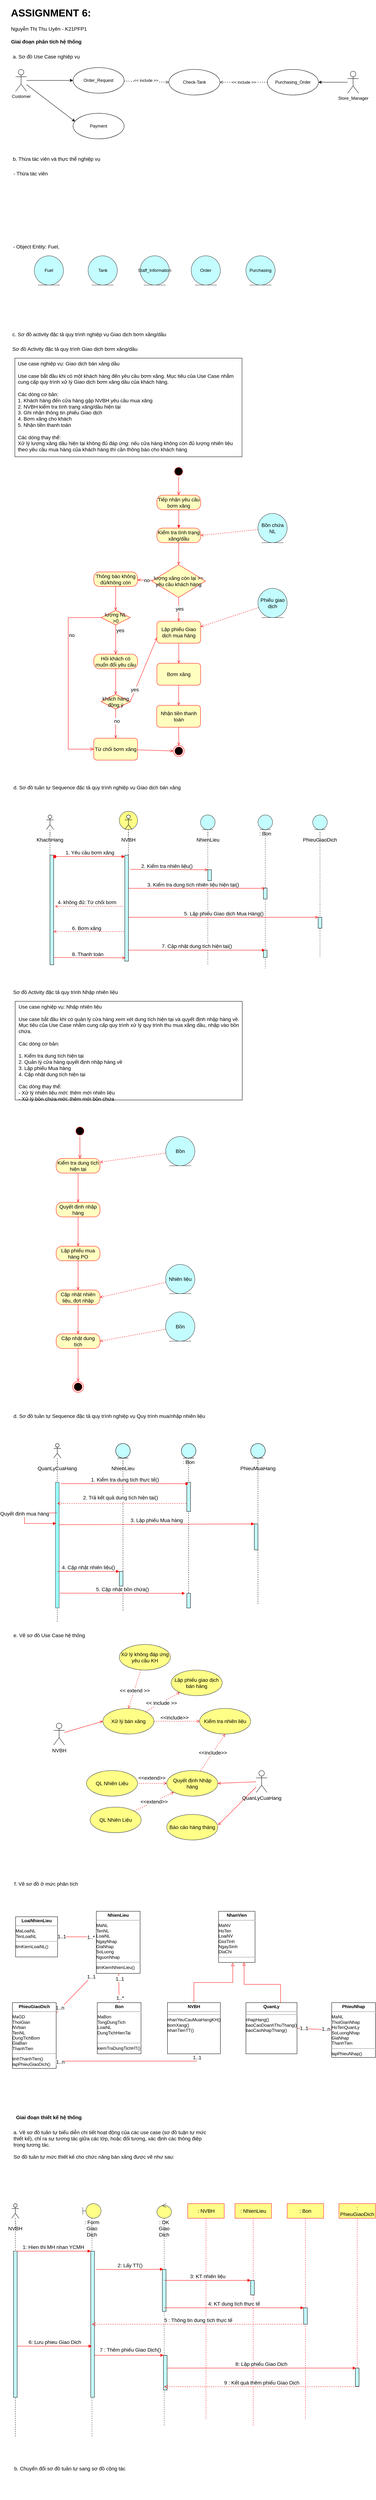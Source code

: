 <mxfile version="20.4.0" type="github">
  <diagram name="Page-1" id="58cdce13-f638-feb5-8d6f-7d28b1aa9fa0">
    <mxGraphModel dx="699" dy="559" grid="1" gridSize="10" guides="1" tooltips="1" connect="1" arrows="1" fold="1" page="1" pageScale="1" pageWidth="1100" pageHeight="850" background="none" math="0" shadow="0">
      <root>
        <mxCell id="0" />
        <mxCell id="1" parent="0" />
        <mxCell id="tYTvWXKAVSk7aJ8OGIch-177" value="" style="rounded=0;whiteSpace=wrap;html=1;fontSize=14;" vertex="1" parent="1">
          <mxGeometry x="86.75" y="980" width="622.5" height="270" as="geometry" />
        </mxCell>
        <mxCell id="tYTvWXKAVSk7aJ8OGIch-175" value="" style="rounded=0;whiteSpace=wrap;html=1;fontSize=14;" vertex="1" parent="1">
          <mxGeometry x="87.5" y="2740" width="622.5" height="270" as="geometry" />
        </mxCell>
        <mxCell id="tYTvWXKAVSk7aJ8OGIch-122" value="" style="ellipse;whiteSpace=wrap;html=1;aspect=fixed;fontSize=14;fillColor=#ffff88;strokeColor=#36393d;" vertex="1" parent="1">
          <mxGeometry x="373" y="2220" width="50" height="50" as="geometry" />
        </mxCell>
        <mxCell id="tYTvWXKAVSk7aJ8OGIch-3" style="rounded=0;orthogonalLoop=1;jettySize=auto;html=1;entryX=0;entryY=0.5;entryDx=0;entryDy=0;" edge="1" parent="1" source="tYTvWXKAVSk7aJ8OGIch-1" target="tYTvWXKAVSk7aJ8OGIch-2">
          <mxGeometry relative="1" as="geometry" />
        </mxCell>
        <mxCell id="tYTvWXKAVSk7aJ8OGIch-17" style="edgeStyle=none;rounded=0;orthogonalLoop=1;jettySize=auto;html=1;entryX=0.04;entryY=0.323;entryDx=0;entryDy=0;entryPerimeter=0;startArrow=none;startFill=0;endArrow=classic;endFill=1;" edge="1" parent="1" source="tYTvWXKAVSk7aJ8OGIch-1" target="tYTvWXKAVSk7aJ8OGIch-16">
          <mxGeometry relative="1" as="geometry" />
        </mxCell>
        <mxCell id="tYTvWXKAVSk7aJ8OGIch-1" value="Customer" style="shape=umlActor;verticalLabelPosition=bottom;verticalAlign=top;html=1;outlineConnect=0;" vertex="1" parent="1">
          <mxGeometry x="88.75" y="190" width="30" height="60" as="geometry" />
        </mxCell>
        <mxCell id="tYTvWXKAVSk7aJ8OGIch-7" style="edgeStyle=none;rounded=0;orthogonalLoop=1;jettySize=auto;html=1;entryX=0;entryY=0.5;entryDx=0;entryDy=0;dashed=1;startArrow=none;startFill=0;endArrow=open;endFill=0;" edge="1" parent="1" source="tYTvWXKAVSk7aJ8OGIch-2" target="tYTvWXKAVSk7aJ8OGIch-4">
          <mxGeometry relative="1" as="geometry" />
        </mxCell>
        <mxCell id="tYTvWXKAVSk7aJ8OGIch-8" value="&amp;lt;&amp;lt; include &amp;gt;&amp;gt;" style="edgeLabel;html=1;align=center;verticalAlign=middle;resizable=0;points=[];" vertex="1" connectable="0" parent="tYTvWXKAVSk7aJ8OGIch-7">
          <mxGeometry x="0.214" y="1" relative="1" as="geometry">
            <mxPoint x="-15" y="-3" as="offset" />
          </mxGeometry>
        </mxCell>
        <mxCell id="tYTvWXKAVSk7aJ8OGIch-2" value="Order_Request" style="ellipse;whiteSpace=wrap;html=1;" vertex="1" parent="1">
          <mxGeometry x="246.25" y="185" width="140" height="70" as="geometry" />
        </mxCell>
        <mxCell id="tYTvWXKAVSk7aJ8OGIch-4" value="Check-Tank" style="ellipse;whiteSpace=wrap;html=1;" vertex="1" parent="1">
          <mxGeometry x="508.75" y="190" width="140" height="70" as="geometry" />
        </mxCell>
        <mxCell id="tYTvWXKAVSk7aJ8OGIch-11" style="edgeStyle=none;rounded=0;orthogonalLoop=1;jettySize=auto;html=1;entryX=1;entryY=0.5;entryDx=0;entryDy=0;startArrow=none;startFill=0;endArrow=classic;endFill=1;" edge="1" parent="1" source="tYTvWXKAVSk7aJ8OGIch-9" target="tYTvWXKAVSk7aJ8OGIch-10">
          <mxGeometry relative="1" as="geometry" />
        </mxCell>
        <mxCell id="tYTvWXKAVSk7aJ8OGIch-9" value="Store_Manager" style="shape=umlActor;verticalLabelPosition=bottom;verticalAlign=top;html=1;" vertex="1" parent="1">
          <mxGeometry x="998.75" y="195" width="30" height="60" as="geometry" />
        </mxCell>
        <mxCell id="tYTvWXKAVSk7aJ8OGIch-14" value="&amp;lt;&amp;lt; include &amp;gt;&amp;gt;" style="edgeStyle=none;rounded=0;orthogonalLoop=1;jettySize=auto;html=1;entryX=1;entryY=0.5;entryDx=0;entryDy=0;startArrow=none;startFill=0;endArrow=open;endFill=0;dashed=1;" edge="1" parent="1" source="tYTvWXKAVSk7aJ8OGIch-10" target="tYTvWXKAVSk7aJ8OGIch-4">
          <mxGeometry relative="1" as="geometry">
            <mxPoint x="738.75" y="335" as="targetPoint" />
          </mxGeometry>
        </mxCell>
        <mxCell id="tYTvWXKAVSk7aJ8OGIch-10" value="Purchasing_Order" style="ellipse;whiteSpace=wrap;html=1;" vertex="1" parent="1">
          <mxGeometry x="778.75" y="190" width="140" height="70" as="geometry" />
        </mxCell>
        <mxCell id="tYTvWXKAVSk7aJ8OGIch-16" value="Payment" style="ellipse;whiteSpace=wrap;html=1;" vertex="1" parent="1">
          <mxGeometry x="246.25" y="310" width="140" height="70" as="geometry" />
        </mxCell>
        <mxCell id="tYTvWXKAVSk7aJ8OGIch-18" value="Fuel" style="ellipse;shape=umlEntity;whiteSpace=wrap;html=1;fillColor=#C4FDFF;strokeColor=#36393d;" vertex="1" parent="1">
          <mxGeometry x="140" y="700" width="80" height="80" as="geometry" />
        </mxCell>
        <mxCell id="tYTvWXKAVSk7aJ8OGIch-19" value="Tank" style="ellipse;shape=umlEntity;whiteSpace=wrap;html=1;fillColor=#C4FDFF;strokeColor=#36393d;" vertex="1" parent="1">
          <mxGeometry x="287.5" y="700" width="80" height="80" as="geometry" />
        </mxCell>
        <mxCell id="tYTvWXKAVSk7aJ8OGIch-20" value="Giai đoạn phân tích hệ thống" style="text;align=center;fontStyle=1;verticalAlign=middle;spacingLeft=3;spacingRight=3;strokeColor=none;rotatable=0;points=[[0,0.5],[1,0.5]];portConstraint=eastwest;fontSize=14;" vertex="1" parent="1">
          <mxGeometry x="65.5" y="100" width="215" height="26" as="geometry" />
        </mxCell>
        <mxCell id="tYTvWXKAVSk7aJ8OGIch-21" value="a. Sơ đồ Use Case nghiệp vụ" style="text;html=1;strokeColor=none;fillColor=none;align=center;verticalAlign=middle;whiteSpace=wrap;rounded=0;fontSize=14;" vertex="1" parent="1">
          <mxGeometry x="78" y="140" width="190" height="30" as="geometry" />
        </mxCell>
        <mxCell id="tYTvWXKAVSk7aJ8OGIch-22" value="b. Thừa tác viên và thực thể nghiệp vụ" style="text;html=1;strokeColor=none;fillColor=none;align=center;verticalAlign=middle;whiteSpace=wrap;rounded=0;fontSize=14;" vertex="1" parent="1">
          <mxGeometry x="70.5" y="420" width="260" height="30" as="geometry" />
        </mxCell>
        <mxCell id="tYTvWXKAVSk7aJ8OGIch-23" value="- Thừa tác viên" style="text;html=1;strokeColor=none;fillColor=none;align=left;verticalAlign=middle;whiteSpace=wrap;rounded=0;fontSize=14;" vertex="1" parent="1">
          <mxGeometry x="80.5" y="460" width="217.5" height="30" as="geometry" />
        </mxCell>
        <mxCell id="tYTvWXKAVSk7aJ8OGIch-24" value="- Object Entity: Fuel,&amp;nbsp;" style="text;html=1;strokeColor=none;fillColor=none;align=left;verticalAlign=middle;whiteSpace=wrap;rounded=0;fontSize=14;" vertex="1" parent="1">
          <mxGeometry x="80" y="660" width="217.5" height="30" as="geometry" />
        </mxCell>
        <mxCell id="tYTvWXKAVSk7aJ8OGIch-25" value="Staff_Information" style="ellipse;shape=umlEntity;whiteSpace=wrap;html=1;fillColor=#C4FDFF;strokeColor=#36393d;" vertex="1" parent="1">
          <mxGeometry x="430" y="700" width="80" height="80" as="geometry" />
        </mxCell>
        <mxCell id="tYTvWXKAVSk7aJ8OGIch-26" value="Order" style="ellipse;shape=umlEntity;whiteSpace=wrap;html=1;fillColor=#C4FDFF;strokeColor=#36393d;" vertex="1" parent="1">
          <mxGeometry x="570" y="700" width="80" height="80" as="geometry" />
        </mxCell>
        <mxCell id="tYTvWXKAVSk7aJ8OGIch-27" value="Purchasing" style="ellipse;shape=umlEntity;whiteSpace=wrap;html=1;fillColor=#C4FDFF;strokeColor=#36393d;" vertex="1" parent="1">
          <mxGeometry x="720" y="700" width="80" height="80" as="geometry" />
        </mxCell>
        <mxCell id="tYTvWXKAVSk7aJ8OGIch-28" value="c. Sơ đồ activity đặc tả quy trình nghiệp vụ Giao dịch bơm xăng/dầu" style="text;html=1;strokeColor=none;fillColor=none;align=left;verticalAlign=middle;whiteSpace=wrap;rounded=0;fontSize=14;" vertex="1" parent="1">
          <mxGeometry x="78" y="900" width="480" height="30" as="geometry" />
        </mxCell>
        <mxCell id="tYTvWXKAVSk7aJ8OGIch-29" value="Sơ đồ Activity đặc tả quy trình Giao dịch bơm xăng/dầu" style="text;html=1;strokeColor=none;fillColor=none;align=left;verticalAlign=middle;whiteSpace=wrap;rounded=0;fontSize=14;" vertex="1" parent="1">
          <mxGeometry x="78" y="940" width="480" height="30" as="geometry" />
        </mxCell>
        <mxCell id="tYTvWXKAVSk7aJ8OGIch-30" value="&lt;h1&gt;ASSIGNMENT 6:&lt;/h1&gt;&lt;p&gt;Nguyễn Thị Thu Uyên - K21PFP1&lt;/p&gt;" style="text;html=1;strokeColor=none;fillColor=none;spacing=5;spacingTop=-20;whiteSpace=wrap;overflow=hidden;rounded=0;fontSize=14;" vertex="1" parent="1">
          <mxGeometry x="70.5" y="10" width="930" height="90" as="geometry" />
        </mxCell>
        <mxCell id="tYTvWXKAVSk7aJ8OGIch-31" value="Use case nghiệp vụ: Giao dịch bán xăng dầu&lt;br&gt;&lt;br&gt;Use case bắt đầu khi có một khách hàng đến yêu cầu bơm xăng. Mục tiêu của Use Case nhằm cung cấp quy trình xử lý Giao dịch bơm xăng dầu của khách hàng.&lt;br&gt;&lt;br&gt;Các dòng cơ bản:&lt;br&gt;1. Khách hàng đến cửa hàng gặp NVBH yêu cầu mua xăng&lt;br&gt;2. NVBH kiểm tra tình trạng xăng/dầu hiện tại&lt;br&gt;3. Ghi nhận thông tin phiếu Giao dịch&lt;br&gt;4. Bơm xăng cho khách&lt;br&gt;5. Nhận tiền thanh toán&lt;br&gt;&lt;br&gt;Các dòng thay thể:&lt;br&gt;Xử lý lượng xăng dầu hiện tại không đủ đáp ứng: nếu cửa hàng không còn đủ lượng nhiên liệu theo yêu cầu mua hàng của khách hàng thì cần thông báo cho khách hàng&amp;nbsp;" style="text;html=1;strokeColor=none;fillColor=none;align=left;verticalAlign=top;whiteSpace=wrap;rounded=0;fontSize=14;" vertex="1" parent="1">
          <mxGeometry x="93" y="980" width="610" height="290" as="geometry" />
        </mxCell>
        <mxCell id="tYTvWXKAVSk7aJ8OGIch-32" value="" style="ellipse;html=1;shape=startState;fillColor=#000000;strokeColor=#ff0000;fontSize=14;" vertex="1" parent="1">
          <mxGeometry x="520.5" y="1275" width="30" height="30" as="geometry" />
        </mxCell>
        <mxCell id="tYTvWXKAVSk7aJ8OGIch-33" value="" style="edgeStyle=orthogonalEdgeStyle;html=1;verticalAlign=bottom;endArrow=open;endSize=8;strokeColor=#ff0000;rounded=0;fontSize=14;" edge="1" source="tYTvWXKAVSk7aJ8OGIch-32" parent="1" target="tYTvWXKAVSk7aJ8OGIch-34">
          <mxGeometry relative="1" as="geometry">
            <mxPoint x="536" y="1375" as="targetPoint" />
          </mxGeometry>
        </mxCell>
        <mxCell id="tYTvWXKAVSk7aJ8OGIch-36" value="" style="edgeStyle=none;rounded=0;orthogonalLoop=1;jettySize=auto;html=1;fontSize=14;startArrow=none;startFill=0;endArrow=classic;endFill=1;strokeColor=#FF0000;" edge="1" parent="1" source="tYTvWXKAVSk7aJ8OGIch-34" target="tYTvWXKAVSk7aJ8OGIch-35">
          <mxGeometry relative="1" as="geometry" />
        </mxCell>
        <mxCell id="tYTvWXKAVSk7aJ8OGIch-34" value="Tiếp nhận yêu cầu bơm xăng" style="rounded=1;whiteSpace=wrap;html=1;arcSize=40;fontColor=#000000;fillColor=#ffffc0;strokeColor=#ff0000;fontSize=14;" vertex="1" parent="1">
          <mxGeometry x="476" y="1355" width="120" height="40" as="geometry" />
        </mxCell>
        <mxCell id="tYTvWXKAVSk7aJ8OGIch-41" style="edgeStyle=none;rounded=0;orthogonalLoop=1;jettySize=auto;html=1;strokeColor=#FF0000;fontSize=14;startArrow=none;startFill=0;endArrow=open;endFill=0;" edge="1" parent="1" source="tYTvWXKAVSk7aJ8OGIch-35" target="tYTvWXKAVSk7aJ8OGIch-42">
          <mxGeometry relative="1" as="geometry">
            <mxPoint x="536" y="1585" as="targetPoint" />
          </mxGeometry>
        </mxCell>
        <mxCell id="tYTvWXKAVSk7aJ8OGIch-35" value="Kiểm tra tình trạng xăng/dầu" style="rounded=1;whiteSpace=wrap;html=1;arcSize=40;fontColor=#000000;fillColor=#ffffc0;strokeColor=#ff0000;fontSize=14;" vertex="1" parent="1">
          <mxGeometry x="476" y="1445" width="120" height="40" as="geometry" />
        </mxCell>
        <mxCell id="tYTvWXKAVSk7aJ8OGIch-38" style="edgeStyle=none;rounded=0;orthogonalLoop=1;jettySize=auto;html=1;entryX=1;entryY=0.5;entryDx=0;entryDy=0;strokeColor=#FF0000;fontSize=14;startArrow=none;startFill=0;endArrow=open;endFill=0;dashed=1;" edge="1" parent="1" source="tYTvWXKAVSk7aJ8OGIch-37" target="tYTvWXKAVSk7aJ8OGIch-35">
          <mxGeometry relative="1" as="geometry" />
        </mxCell>
        <mxCell id="tYTvWXKAVSk7aJ8OGIch-37" value="Bồn chứa NL" style="ellipse;shape=umlEntity;whiteSpace=wrap;html=1;fontSize=14;fillColor=#C4FDFF;strokeColor=#36393d;" vertex="1" parent="1">
          <mxGeometry x="753" y="1405" width="80" height="80" as="geometry" />
        </mxCell>
        <mxCell id="tYTvWXKAVSk7aJ8OGIch-43" style="edgeStyle=none;rounded=0;orthogonalLoop=1;jettySize=auto;html=1;strokeColor=#FF0000;fontSize=14;startArrow=none;startFill=0;endArrow=open;endFill=0;" edge="1" parent="1" source="tYTvWXKAVSk7aJ8OGIch-42" target="tYTvWXKAVSk7aJ8OGIch-44">
          <mxGeometry relative="1" as="geometry">
            <mxPoint x="413" y="1585" as="targetPoint" />
          </mxGeometry>
        </mxCell>
        <mxCell id="tYTvWXKAVSk7aJ8OGIch-54" value="no" style="edgeLabel;html=1;align=center;verticalAlign=middle;resizable=0;points=[];fontSize=14;" vertex="1" connectable="0" parent="tYTvWXKAVSk7aJ8OGIch-43">
          <mxGeometry x="-0.181" relative="1" as="geometry">
            <mxPoint as="offset" />
          </mxGeometry>
        </mxCell>
        <mxCell id="tYTvWXKAVSk7aJ8OGIch-46" value="" style="edgeStyle=none;rounded=0;orthogonalLoop=1;jettySize=auto;html=1;strokeColor=#FF0000;fontSize=14;startArrow=none;startFill=0;endArrow=open;endFill=0;" edge="1" parent="1" source="tYTvWXKAVSk7aJ8OGIch-42" target="tYTvWXKAVSk7aJ8OGIch-45">
          <mxGeometry relative="1" as="geometry" />
        </mxCell>
        <mxCell id="tYTvWXKAVSk7aJ8OGIch-53" value="yes" style="edgeLabel;html=1;align=center;verticalAlign=middle;resizable=0;points=[];fontSize=14;" vertex="1" connectable="0" parent="tYTvWXKAVSk7aJ8OGIch-46">
          <mxGeometry x="-0.046" y="2" relative="1" as="geometry">
            <mxPoint as="offset" />
          </mxGeometry>
        </mxCell>
        <mxCell id="tYTvWXKAVSk7aJ8OGIch-42" value="lượng xăng còn lại &amp;gt;= yêu cầu khách hàng" style="rhombus;whiteSpace=wrap;html=1;fillColor=#ffffc0;strokeColor=#ff0000;fontSize=14;" vertex="1" parent="1">
          <mxGeometry x="462" y="1545" width="147" height="90" as="geometry" />
        </mxCell>
        <mxCell id="tYTvWXKAVSk7aJ8OGIch-85" value="" style="edgeStyle=none;rounded=0;orthogonalLoop=1;jettySize=auto;html=1;strokeColor=#FF0000;fontSize=14;startArrow=none;startFill=0;endArrow=open;endFill=0;" edge="1" parent="1" source="tYTvWXKAVSk7aJ8OGIch-44" target="tYTvWXKAVSk7aJ8OGIch-82">
          <mxGeometry relative="1" as="geometry" />
        </mxCell>
        <mxCell id="tYTvWXKAVSk7aJ8OGIch-44" value="Thông báo không đủ/không còn" style="rounded=1;whiteSpace=wrap;html=1;arcSize=40;fontColor=#000000;fillColor=#ffffc0;strokeColor=#ff0000;fontSize=14;" vertex="1" parent="1">
          <mxGeometry x="303" y="1565" width="120" height="40" as="geometry" />
        </mxCell>
        <mxCell id="tYTvWXKAVSk7aJ8OGIch-50" value="" style="edgeStyle=none;rounded=0;orthogonalLoop=1;jettySize=auto;html=1;strokeColor=#FF0000;fontSize=14;startArrow=none;startFill=0;endArrow=open;endFill=0;" edge="1" parent="1" source="tYTvWXKAVSk7aJ8OGIch-45" target="tYTvWXKAVSk7aJ8OGIch-49">
          <mxGeometry relative="1" as="geometry" />
        </mxCell>
        <mxCell id="tYTvWXKAVSk7aJ8OGIch-45" value="Lập phiếu Giao dịch mua hàng" style="rounded=1;whiteSpace=wrap;html=1;fontSize=14;fillColor=#ffffc0;strokeColor=#ff0000;" vertex="1" parent="1">
          <mxGeometry x="476" y="1700" width="120" height="60" as="geometry" />
        </mxCell>
        <mxCell id="tYTvWXKAVSk7aJ8OGIch-48" style="edgeStyle=none;rounded=0;orthogonalLoop=1;jettySize=auto;html=1;entryX=1;entryY=0.25;entryDx=0;entryDy=0;strokeColor=#FF0000;fontSize=14;startArrow=none;startFill=0;endArrow=open;endFill=0;dashed=1;" edge="1" parent="1" source="tYTvWXKAVSk7aJ8OGIch-47" target="tYTvWXKAVSk7aJ8OGIch-45">
          <mxGeometry relative="1" as="geometry" />
        </mxCell>
        <mxCell id="tYTvWXKAVSk7aJ8OGIch-47" value="Phiếu giao dịch" style="ellipse;shape=umlEntity;whiteSpace=wrap;html=1;fontSize=14;fillColor=#C4FDFF;strokeColor=#36393d;" vertex="1" parent="1">
          <mxGeometry x="753" y="1610" width="80" height="80" as="geometry" />
        </mxCell>
        <mxCell id="tYTvWXKAVSk7aJ8OGIch-52" value="" style="edgeStyle=none;rounded=0;orthogonalLoop=1;jettySize=auto;html=1;strokeColor=#FF0000;fontSize=14;startArrow=none;startFill=0;endArrow=open;endFill=0;" edge="1" parent="1" source="tYTvWXKAVSk7aJ8OGIch-49" target="tYTvWXKAVSk7aJ8OGIch-51">
          <mxGeometry relative="1" as="geometry" />
        </mxCell>
        <mxCell id="tYTvWXKAVSk7aJ8OGIch-49" value="Bơm xăng" style="rounded=1;whiteSpace=wrap;html=1;fontSize=14;fillColor=#ffffc0;strokeColor=#ff0000;" vertex="1" parent="1">
          <mxGeometry x="476" y="1815" width="120" height="60" as="geometry" />
        </mxCell>
        <mxCell id="tYTvWXKAVSk7aJ8OGIch-56" style="edgeStyle=none;rounded=0;orthogonalLoop=1;jettySize=auto;html=1;entryX=0.5;entryY=0;entryDx=0;entryDy=0;strokeColor=#FF0000;fontSize=14;startArrow=none;startFill=0;endArrow=open;endFill=0;" edge="1" parent="1" source="tYTvWXKAVSk7aJ8OGIch-51" target="tYTvWXKAVSk7aJ8OGIch-55">
          <mxGeometry relative="1" as="geometry" />
        </mxCell>
        <mxCell id="tYTvWXKAVSk7aJ8OGIch-51" value="Nhận tiền thanh toán" style="rounded=1;whiteSpace=wrap;html=1;fontSize=14;fillColor=#ffffc0;strokeColor=#ff0000;" vertex="1" parent="1">
          <mxGeometry x="475.5" y="1930" width="120" height="60" as="geometry" />
        </mxCell>
        <mxCell id="tYTvWXKAVSk7aJ8OGIch-55" value="" style="ellipse;html=1;shape=endState;fillColor=#000000;strokeColor=#ff0000;fontSize=14;" vertex="1" parent="1">
          <mxGeometry x="521" y="2040" width="30" height="30" as="geometry" />
        </mxCell>
        <mxCell id="tYTvWXKAVSk7aJ8OGIch-65" style="edgeStyle=none;rounded=0;orthogonalLoop=1;jettySize=auto;html=1;strokeColor=#FF0000;fontSize=14;startArrow=none;startFill=0;endArrow=open;endFill=0;" edge="1" parent="1" source="tYTvWXKAVSk7aJ8OGIch-60" target="tYTvWXKAVSk7aJ8OGIch-66">
          <mxGeometry relative="1" as="geometry">
            <mxPoint x="363" y="1800" as="targetPoint" />
          </mxGeometry>
        </mxCell>
        <mxCell id="tYTvWXKAVSk7aJ8OGIch-60" value="Hỏi khách có muốn đổi yêu cầu" style="rounded=1;whiteSpace=wrap;html=1;arcSize=40;fontColor=#000000;fillColor=#ffffc0;strokeColor=#ff0000;fontSize=14;" vertex="1" parent="1">
          <mxGeometry x="303" y="1790" width="120" height="40" as="geometry" />
        </mxCell>
        <mxCell id="tYTvWXKAVSk7aJ8OGIch-68" value="" style="edgeStyle=none;rounded=0;orthogonalLoop=1;jettySize=auto;html=1;strokeColor=#FF0000;fontSize=14;startArrow=none;startFill=0;endArrow=open;endFill=0;" edge="1" parent="1" source="tYTvWXKAVSk7aJ8OGIch-66" target="tYTvWXKAVSk7aJ8OGIch-67">
          <mxGeometry relative="1" as="geometry" />
        </mxCell>
        <mxCell id="tYTvWXKAVSk7aJ8OGIch-73" value="no" style="edgeLabel;html=1;align=center;verticalAlign=middle;resizable=0;points=[];fontSize=14;" vertex="1" connectable="0" parent="tYTvWXKAVSk7aJ8OGIch-68">
          <mxGeometry x="-0.189" y="3" relative="1" as="geometry">
            <mxPoint as="offset" />
          </mxGeometry>
        </mxCell>
        <mxCell id="tYTvWXKAVSk7aJ8OGIch-71" style="edgeStyle=none;rounded=0;orthogonalLoop=1;jettySize=auto;html=1;entryX=0;entryY=0.75;entryDx=0;entryDy=0;strokeColor=#FF0000;fontSize=14;startArrow=none;startFill=0;endArrow=open;endFill=0;exitX=1;exitY=0.5;exitDx=0;exitDy=0;" edge="1" parent="1" source="tYTvWXKAVSk7aJ8OGIch-66" target="tYTvWXKAVSk7aJ8OGIch-45">
          <mxGeometry relative="1" as="geometry" />
        </mxCell>
        <mxCell id="tYTvWXKAVSk7aJ8OGIch-72" value="yes" style="edgeLabel;html=1;align=center;verticalAlign=middle;resizable=0;points=[];fontSize=14;" vertex="1" connectable="0" parent="tYTvWXKAVSk7aJ8OGIch-71">
          <mxGeometry x="-0.632" y="2" relative="1" as="geometry">
            <mxPoint as="offset" />
          </mxGeometry>
        </mxCell>
        <mxCell id="tYTvWXKAVSk7aJ8OGIch-66" value="khách hàng đồng ý" style="rhombus;whiteSpace=wrap;html=1;fillColor=#ffffc0;strokeColor=#ff0000;fontSize=14;" vertex="1" parent="1">
          <mxGeometry x="323" y="1900" width="80" height="40" as="geometry" />
        </mxCell>
        <mxCell id="tYTvWXKAVSk7aJ8OGIch-74" style="edgeStyle=none;rounded=0;orthogonalLoop=1;jettySize=auto;html=1;entryX=0;entryY=0.5;entryDx=0;entryDy=0;strokeColor=#FF0000;fontSize=14;startArrow=none;startFill=0;endArrow=open;endFill=0;" edge="1" parent="1" source="tYTvWXKAVSk7aJ8OGIch-67" target="tYTvWXKAVSk7aJ8OGIch-55">
          <mxGeometry relative="1" as="geometry" />
        </mxCell>
        <mxCell id="tYTvWXKAVSk7aJ8OGIch-67" value="Từ chối bơm xăng" style="rounded=1;whiteSpace=wrap;html=1;fontSize=14;fillColor=#ffffc0;strokeColor=#ff0000;" vertex="1" parent="1">
          <mxGeometry x="303" y="2020" width="120" height="60" as="geometry" />
        </mxCell>
        <mxCell id="tYTvWXKAVSk7aJ8OGIch-82" value="lượng NL &amp;gt;0" style="rhombus;whiteSpace=wrap;html=1;fillColor=#ffffc0;strokeColor=#ff0000;fontSize=14;" vertex="1" parent="1">
          <mxGeometry x="323" y="1670" width="80" height="40" as="geometry" />
        </mxCell>
        <mxCell id="tYTvWXKAVSk7aJ8OGIch-83" value="no" style="edgeStyle=orthogonalEdgeStyle;html=1;align=left;verticalAlign=bottom;endArrow=open;endSize=8;strokeColor=#ff0000;rounded=0;fontSize=14;entryX=0;entryY=0.5;entryDx=0;entryDy=0;" edge="1" source="tYTvWXKAVSk7aJ8OGIch-82" parent="1" target="tYTvWXKAVSk7aJ8OGIch-67">
          <mxGeometry x="-0.429" relative="1" as="geometry">
            <mxPoint x="253" y="1690" as="targetPoint" />
            <Array as="points">
              <mxPoint x="233" y="1690" />
              <mxPoint x="233" y="2050" />
            </Array>
            <mxPoint as="offset" />
          </mxGeometry>
        </mxCell>
        <mxCell id="tYTvWXKAVSk7aJ8OGIch-84" value="yes" style="edgeStyle=orthogonalEdgeStyle;html=1;align=left;verticalAlign=top;endArrow=open;endSize=8;strokeColor=#ff0000;rounded=0;fontSize=14;entryX=0.5;entryY=0;entryDx=0;entryDy=0;" edge="1" source="tYTvWXKAVSk7aJ8OGIch-82" parent="1" target="tYTvWXKAVSk7aJ8OGIch-60">
          <mxGeometry x="-1" relative="1" as="geometry">
            <mxPoint x="363" y="1770" as="targetPoint" />
          </mxGeometry>
        </mxCell>
        <mxCell id="tYTvWXKAVSk7aJ8OGIch-86" value="d. Sơ đồ tuần tự Sequence đặc tả quy trình nghiệp vụ Giao dịch bán xăng" style="text;html=1;strokeColor=none;fillColor=none;align=left;verticalAlign=middle;whiteSpace=wrap;rounded=0;fontSize=14;" vertex="1" parent="1">
          <mxGeometry x="80.5" y="2140" width="480" height="30" as="geometry" />
        </mxCell>
        <mxCell id="tYTvWXKAVSk7aJ8OGIch-95" value=": KhachHang" style="shape=umlLifeline;participant=umlActor;perimeter=lifelinePerimeter;whiteSpace=wrap;html=1;container=1;collapsible=0;recursiveResize=0;verticalAlign=top;spacingTop=36;outlineConnect=0;fontSize=14;" vertex="1" parent="1">
          <mxGeometry x="173" y="2230" width="20" height="410" as="geometry" />
        </mxCell>
        <mxCell id="tYTvWXKAVSk7aJ8OGIch-102" value="" style="html=1;points=[];perimeter=orthogonalPerimeter;fontSize=14;fillColor=#C4FDFF;" vertex="1" parent="tYTvWXKAVSk7aJ8OGIch-95">
          <mxGeometry x="10" y="110" width="10" height="300" as="geometry" />
        </mxCell>
        <mxCell id="tYTvWXKAVSk7aJ8OGIch-96" value=": NhienLieu" style="shape=umlLifeline;participant=umlEntity;perimeter=lifelinePerimeter;whiteSpace=wrap;html=1;container=1;collapsible=0;recursiveResize=0;verticalAlign=top;spacingTop=36;outlineConnect=0;fontSize=14;fillColor=#C4FDFF;strokeColor=#36393d;" vertex="1" parent="1">
          <mxGeometry x="595.5" y="2230" width="40" height="410" as="geometry" />
        </mxCell>
        <mxCell id="tYTvWXKAVSk7aJ8OGIch-103" value="" style="html=1;points=[];perimeter=orthogonalPerimeter;fontSize=14;fillColor=#C4FDFF;" vertex="1" parent="tYTvWXKAVSk7aJ8OGIch-96">
          <mxGeometry x="20" y="150" width="10" height="30" as="geometry" />
        </mxCell>
        <mxCell id="tYTvWXKAVSk7aJ8OGIch-97" value=": Bon" style="shape=umlLifeline;participant=umlEntity;perimeter=lifelinePerimeter;whiteSpace=wrap;html=1;container=1;collapsible=0;recursiveResize=0;verticalAlign=top;spacingTop=36;outlineConnect=0;fontSize=14;fillColor=#C4FDFF;strokeColor=#36393d;" vertex="1" parent="1">
          <mxGeometry x="753" y="2230" width="40" height="420" as="geometry" />
        </mxCell>
        <mxCell id="tYTvWXKAVSk7aJ8OGIch-108" value="" style="html=1;points=[];perimeter=orthogonalPerimeter;fontSize=14;fillColor=#C4FDFF;" vertex="1" parent="tYTvWXKAVSk7aJ8OGIch-97">
          <mxGeometry x="15" y="200" width="10" height="30" as="geometry" />
        </mxCell>
        <mxCell id="tYTvWXKAVSk7aJ8OGIch-118" value="" style="html=1;points=[];perimeter=orthogonalPerimeter;fontSize=14;fillColor=#C4FDFF;" vertex="1" parent="tYTvWXKAVSk7aJ8OGIch-97">
          <mxGeometry x="15" y="370" width="10" height="20" as="geometry" />
        </mxCell>
        <mxCell id="tYTvWXKAVSk7aJ8OGIch-98" value=": PhieuGiaoDich" style="shape=umlLifeline;participant=umlEntity;perimeter=lifelinePerimeter;whiteSpace=wrap;html=1;container=1;collapsible=0;recursiveResize=0;verticalAlign=top;spacingTop=36;outlineConnect=0;fontSize=14;fillColor=#C4FDFF;strokeColor=#36393d;" vertex="1" parent="1">
          <mxGeometry x="903" y="2230" width="40" height="390" as="geometry" />
        </mxCell>
        <mxCell id="tYTvWXKAVSk7aJ8OGIch-111" value="" style="html=1;points=[];perimeter=orthogonalPerimeter;fontSize=14;fillColor=#C4FDFF;" vertex="1" parent="tYTvWXKAVSk7aJ8OGIch-98">
          <mxGeometry x="15" y="280" width="10" height="30" as="geometry" />
        </mxCell>
        <mxCell id="tYTvWXKAVSk7aJ8OGIch-99" value=": NVBH" style="shape=umlLifeline;participant=umlActor;perimeter=lifelinePerimeter;whiteSpace=wrap;html=1;container=1;collapsible=0;recursiveResize=0;verticalAlign=top;spacingTop=36;outlineConnect=0;fontSize=14;" vertex="1" parent="1">
          <mxGeometry x="388" y="2230" width="20" height="400" as="geometry" />
        </mxCell>
        <mxCell id="tYTvWXKAVSk7aJ8OGIch-107" style="edgeStyle=none;rounded=0;orthogonalLoop=1;jettySize=auto;html=1;dashed=1;strokeColor=#FF0000;fontSize=14;startArrow=none;startFill=0;endArrow=open;endFill=0;" edge="1" parent="tYTvWXKAVSk7aJ8OGIch-99" source="tYTvWXKAVSk7aJ8OGIch-100" target="tYTvWXKAVSk7aJ8OGIch-99">
          <mxGeometry relative="1" as="geometry" />
        </mxCell>
        <mxCell id="tYTvWXKAVSk7aJ8OGIch-100" value="" style="html=1;points=[];perimeter=orthogonalPerimeter;fontSize=14;fillColor=#C4FDFF;" vertex="1" parent="tYTvWXKAVSk7aJ8OGIch-99">
          <mxGeometry y="110" width="10" height="290" as="geometry" />
        </mxCell>
        <mxCell id="tYTvWXKAVSk7aJ8OGIch-101" value="1. Yêu cầu bơm xăng" style="html=1;verticalAlign=bottom;startArrow=oval;endArrow=block;startSize=8;rounded=0;strokeColor=#FF0000;fontSize=14;exitX=1.3;exitY=0.013;exitDx=0;exitDy=0;exitPerimeter=0;" edge="1" target="tYTvWXKAVSk7aJ8OGIch-100" parent="1" source="tYTvWXKAVSk7aJ8OGIch-102">
          <mxGeometry relative="1" as="geometry">
            <mxPoint x="313" y="2340" as="sourcePoint" />
          </mxGeometry>
        </mxCell>
        <mxCell id="tYTvWXKAVSk7aJ8OGIch-104" value="" style="edgeStyle=none;rounded=0;orthogonalLoop=1;jettySize=auto;html=1;strokeColor=#FF0000;fontSize=14;startArrow=none;startFill=0;endArrow=open;endFill=0;exitX=1.5;exitY=0.134;exitDx=0;exitDy=0;exitPerimeter=0;" edge="1" parent="1" source="tYTvWXKAVSk7aJ8OGIch-100" target="tYTvWXKAVSk7aJ8OGIch-103">
          <mxGeometry relative="1" as="geometry" />
        </mxCell>
        <mxCell id="tYTvWXKAVSk7aJ8OGIch-105" value="2. Kiểm tra nhiên liệu()" style="edgeLabel;html=1;align=center;verticalAlign=middle;resizable=0;points=[];fontSize=14;" vertex="1" connectable="0" parent="tYTvWXKAVSk7aJ8OGIch-104">
          <mxGeometry x="-0.037" relative="1" as="geometry">
            <mxPoint x="-3" y="-10" as="offset" />
          </mxGeometry>
        </mxCell>
        <mxCell id="tYTvWXKAVSk7aJ8OGIch-106" value="4. không đủ: Từ chối bơm&amp;nbsp;" style="edgeStyle=none;rounded=0;orthogonalLoop=1;jettySize=auto;html=1;entryX=1.4;entryY=0.467;entryDx=0;entryDy=0;entryPerimeter=0;strokeColor=#FF0000;fontSize=14;startArrow=none;startFill=0;endArrow=open;endFill=0;dashed=1;" edge="1" parent="1" target="tYTvWXKAVSk7aJ8OGIch-102">
          <mxGeometry x="0.035" y="-11" relative="1" as="geometry">
            <mxPoint x="383" y="2480" as="sourcePoint" />
            <Array as="points" />
            <mxPoint as="offset" />
          </mxGeometry>
        </mxCell>
        <mxCell id="tYTvWXKAVSk7aJ8OGIch-109" value="" style="edgeStyle=none;rounded=0;orthogonalLoop=1;jettySize=auto;html=1;strokeColor=#FF0000;fontSize=14;startArrow=none;startFill=0;endArrow=open;endFill=0;entryX=0.4;entryY=0.025;entryDx=0;entryDy=0;entryPerimeter=0;" edge="1" parent="1" source="tYTvWXKAVSk7aJ8OGIch-99" target="tYTvWXKAVSk7aJ8OGIch-108">
          <mxGeometry relative="1" as="geometry">
            <mxPoint x="403" y="2420" as="sourcePoint" />
            <mxPoint x="763" y="2430" as="targetPoint" />
          </mxGeometry>
        </mxCell>
        <mxCell id="tYTvWXKAVSk7aJ8OGIch-110" value="3. Kiểm tra dung tích nhiên liệu hiện tại()" style="edgeLabel;html=1;align=center;verticalAlign=middle;resizable=0;points=[];fontSize=14;" vertex="1" connectable="0" parent="tYTvWXKAVSk7aJ8OGIch-109">
          <mxGeometry x="-0.037" relative="1" as="geometry">
            <mxPoint x="-3" y="-10" as="offset" />
          </mxGeometry>
        </mxCell>
        <mxCell id="tYTvWXKAVSk7aJ8OGIch-112" value="" style="edgeStyle=none;rounded=0;orthogonalLoop=1;jettySize=auto;html=1;strokeColor=#FF0000;fontSize=14;startArrow=none;startFill=0;endArrow=open;endFill=0;exitX=1;exitY=0.586;exitDx=0;exitDy=0;exitPerimeter=0;" edge="1" parent="1" source="tYTvWXKAVSk7aJ8OGIch-100" target="tYTvWXKAVSk7aJ8OGIch-111">
          <mxGeometry relative="1" as="geometry">
            <mxPoint x="413" y="2510" as="sourcePoint" />
          </mxGeometry>
        </mxCell>
        <mxCell id="tYTvWXKAVSk7aJ8OGIch-113" value="5. Lập phiếu Giao dịch Mua Hàng()" style="edgeLabel;html=1;align=center;verticalAlign=middle;resizable=0;points=[];fontSize=14;" vertex="1" connectable="0" parent="tYTvWXKAVSk7aJ8OGIch-112">
          <mxGeometry x="-0.016" relative="1" as="geometry">
            <mxPoint x="5" y="-10" as="offset" />
          </mxGeometry>
        </mxCell>
        <mxCell id="tYTvWXKAVSk7aJ8OGIch-114" style="edgeStyle=none;rounded=0;orthogonalLoop=1;jettySize=auto;html=1;strokeColor=#FF0000;fontSize=14;startArrow=none;startFill=0;endArrow=open;endFill=0;exitX=-0.2;exitY=0.721;exitDx=0;exitDy=0;exitPerimeter=0;dashed=1;" edge="1" parent="1" source="tYTvWXKAVSk7aJ8OGIch-100" target="tYTvWXKAVSk7aJ8OGIch-102">
          <mxGeometry relative="1" as="geometry" />
        </mxCell>
        <mxCell id="tYTvWXKAVSk7aJ8OGIch-115" value="6. Bơm xăng" style="text;html=1;align=center;verticalAlign=middle;resizable=0;points=[];autosize=1;strokeColor=none;fillColor=none;fontSize=14;" vertex="1" parent="1">
          <mxGeometry x="233" y="2525" width="100" height="30" as="geometry" />
        </mxCell>
        <mxCell id="tYTvWXKAVSk7aJ8OGIch-116" style="edgeStyle=none;rounded=0;orthogonalLoop=1;jettySize=auto;html=1;strokeColor=#FF0000;fontSize=14;startArrow=none;startFill=0;endArrow=open;endFill=0;entryX=0.1;entryY=0.969;entryDx=0;entryDy=0;entryPerimeter=0;" edge="1" parent="1" source="tYTvWXKAVSk7aJ8OGIch-102" target="tYTvWXKAVSk7aJ8OGIch-100">
          <mxGeometry relative="1" as="geometry">
            <mxPoint x="383" y="2620" as="targetPoint" />
            <Array as="points">
              <mxPoint x="203" y="2620" />
            </Array>
          </mxGeometry>
        </mxCell>
        <mxCell id="tYTvWXKAVSk7aJ8OGIch-120" value="8. Thanh toán" style="edgeLabel;html=1;align=center;verticalAlign=middle;resizable=0;points=[];fontSize=14;" vertex="1" connectable="0" parent="tYTvWXKAVSk7aJ8OGIch-116">
          <mxGeometry x="-0.242" y="-1" relative="1" as="geometry">
            <mxPoint x="18" y="-11" as="offset" />
          </mxGeometry>
        </mxCell>
        <mxCell id="tYTvWXKAVSk7aJ8OGIch-117" value="7. Cập nhật dung tích hiện tại()" style="html=1;verticalAlign=bottom;endArrow=block;rounded=0;strokeColor=#FF0000;fontSize=14;" edge="1" parent="1" target="tYTvWXKAVSk7aJ8OGIch-97">
          <mxGeometry width="80" relative="1" as="geometry">
            <mxPoint x="396" y="2600" as="sourcePoint" />
            <mxPoint x="476" y="2600" as="targetPoint" />
          </mxGeometry>
        </mxCell>
        <mxCell id="tYTvWXKAVSk7aJ8OGIch-123" value="Sơ đồ Activity đặc tả quy trình Nhập nhiên liệu" style="text;html=1;strokeColor=none;fillColor=none;align=left;verticalAlign=middle;whiteSpace=wrap;rounded=0;fontSize=14;" vertex="1" parent="1">
          <mxGeometry x="80" y="2700" width="480" height="30" as="geometry" />
        </mxCell>
        <mxCell id="tYTvWXKAVSk7aJ8OGIch-124" value="Use case nghiệp vụ: Nhập nhiên liệu&lt;br&gt;&lt;br&gt;Use case bắt đầu khi có quản lý cửa hàng xem xét dung tích hiện tại và quyết định nhập hàng về. Mục tiêu của Use Case nhằm cung cấp quy trình xử lý quy trình thu mua xăng dầu, nhập vào bồn chứa.&lt;br&gt;&lt;br&gt;Các dòng cơ bản:&lt;br&gt;&lt;br&gt;1. Kiểm tra dung tích hiện tại&lt;br&gt;2. Quản lý cửa hàng quyết định nhập hàng về&lt;br&gt;3. Lập phiếu Mua hàng&lt;br&gt;4. Cập nhật dung tích hiện tại&lt;br&gt;&lt;br&gt;Các dòng thay thể:&lt;br&gt;- Xử lý nhiên liệu mới: thêm mới nhiên liệu&lt;br&gt;- Xử lý bồn chứa mới: thêm mới bồn chứa" style="text;html=1;strokeColor=none;fillColor=none;align=left;verticalAlign=top;whiteSpace=wrap;rounded=0;fontSize=14;" vertex="1" parent="1">
          <mxGeometry x="95" y="2740" width="610" height="290" as="geometry" />
        </mxCell>
        <mxCell id="tYTvWXKAVSk7aJ8OGIch-128" value="" style="ellipse;html=1;shape=startState;fillColor=#000000;strokeColor=#ff0000;fontSize=14;" vertex="1" parent="1">
          <mxGeometry x="250" y="3080" width="30" height="30" as="geometry" />
        </mxCell>
        <mxCell id="tYTvWXKAVSk7aJ8OGIch-129" value="" style="edgeStyle=orthogonalEdgeStyle;html=1;verticalAlign=bottom;endArrow=open;endSize=8;strokeColor=#ff0000;rounded=0;fontSize=14;" edge="1" source="tYTvWXKAVSk7aJ8OGIch-128" parent="1">
          <mxGeometry relative="1" as="geometry">
            <mxPoint x="265" y="3170" as="targetPoint" />
          </mxGeometry>
        </mxCell>
        <mxCell id="tYTvWXKAVSk7aJ8OGIch-135" value="" style="edgeStyle=none;rounded=0;orthogonalLoop=1;jettySize=auto;html=1;strokeColor=#FF0000;fontSize=14;startArrow=none;startFill=0;endArrow=open;endFill=0;" edge="1" parent="1" source="tYTvWXKAVSk7aJ8OGIch-130" target="tYTvWXKAVSk7aJ8OGIch-134">
          <mxGeometry relative="1" as="geometry" />
        </mxCell>
        <mxCell id="tYTvWXKAVSk7aJ8OGIch-130" value="Kiểm tra dung tích hiện tại" style="rounded=1;whiteSpace=wrap;html=1;arcSize=40;fontColor=#000000;fillColor=#ffffc0;strokeColor=#ff0000;fontSize=14;" vertex="1" parent="1">
          <mxGeometry x="200" y="3170" width="120" height="40" as="geometry" />
        </mxCell>
        <mxCell id="tYTvWXKAVSk7aJ8OGIch-133" style="edgeStyle=none;rounded=0;orthogonalLoop=1;jettySize=auto;html=1;entryX=1;entryY=0.25;entryDx=0;entryDy=0;strokeColor=#FF0000;fontSize=14;startArrow=none;startFill=0;endArrow=open;endFill=0;dashed=1;" edge="1" parent="1" source="tYTvWXKAVSk7aJ8OGIch-132" target="tYTvWXKAVSk7aJ8OGIch-130">
          <mxGeometry relative="1" as="geometry" />
        </mxCell>
        <mxCell id="tYTvWXKAVSk7aJ8OGIch-132" value="Bồn" style="ellipse;shape=umlEntity;whiteSpace=wrap;html=1;fontSize=14;fillColor=#C4FDFF;strokeColor=#36393d;" vertex="1" parent="1">
          <mxGeometry x="500" y="3110" width="80" height="80" as="geometry" />
        </mxCell>
        <mxCell id="tYTvWXKAVSk7aJ8OGIch-137" value="" style="edgeStyle=none;rounded=0;orthogonalLoop=1;jettySize=auto;html=1;strokeColor=#FF0000;fontSize=14;startArrow=none;startFill=0;endArrow=open;endFill=0;" edge="1" parent="1" source="tYTvWXKAVSk7aJ8OGIch-134" target="tYTvWXKAVSk7aJ8OGIch-136">
          <mxGeometry relative="1" as="geometry" />
        </mxCell>
        <mxCell id="tYTvWXKAVSk7aJ8OGIch-134" value="Quyết định nhập hàng" style="rounded=1;whiteSpace=wrap;html=1;arcSize=40;fontColor=#000000;fillColor=#ffffc0;strokeColor=#ff0000;fontSize=14;" vertex="1" parent="1">
          <mxGeometry x="200" y="3290" width="120" height="40" as="geometry" />
        </mxCell>
        <mxCell id="tYTvWXKAVSk7aJ8OGIch-139" value="" style="edgeStyle=none;rounded=0;orthogonalLoop=1;jettySize=auto;html=1;strokeColor=#FF0000;fontSize=14;startArrow=none;startFill=0;endArrow=open;endFill=0;" edge="1" parent="1" source="tYTvWXKAVSk7aJ8OGIch-136" target="tYTvWXKAVSk7aJ8OGIch-138">
          <mxGeometry relative="1" as="geometry" />
        </mxCell>
        <mxCell id="tYTvWXKAVSk7aJ8OGIch-136" value="Lập phiếu mua hàng PO" style="rounded=1;whiteSpace=wrap;html=1;arcSize=40;fontColor=#000000;fillColor=#ffffc0;strokeColor=#ff0000;fontSize=14;" vertex="1" parent="1">
          <mxGeometry x="200" y="3410" width="120" height="40" as="geometry" />
        </mxCell>
        <mxCell id="tYTvWXKAVSk7aJ8OGIch-141" value="" style="edgeStyle=none;rounded=0;orthogonalLoop=1;jettySize=auto;html=1;strokeColor=#FF0000;fontSize=14;startArrow=none;startFill=0;endArrow=open;endFill=0;" edge="1" parent="1" source="tYTvWXKAVSk7aJ8OGIch-138" target="tYTvWXKAVSk7aJ8OGIch-140">
          <mxGeometry relative="1" as="geometry" />
        </mxCell>
        <mxCell id="tYTvWXKAVSk7aJ8OGIch-138" value="Cập nhật nhiên liệu, đợt nhập" style="rounded=1;whiteSpace=wrap;html=1;arcSize=40;fontColor=#000000;fillColor=#ffffc0;strokeColor=#ff0000;fontSize=14;" vertex="1" parent="1">
          <mxGeometry x="200" y="3530" width="120" height="40" as="geometry" />
        </mxCell>
        <mxCell id="tYTvWXKAVSk7aJ8OGIch-147" style="edgeStyle=none;rounded=0;orthogonalLoop=1;jettySize=auto;html=1;entryX=0.5;entryY=0;entryDx=0;entryDy=0;strokeColor=#FF0000;fontSize=14;startArrow=none;startFill=0;endArrow=open;endFill=0;" edge="1" parent="1" source="tYTvWXKAVSk7aJ8OGIch-140" target="tYTvWXKAVSk7aJ8OGIch-146">
          <mxGeometry relative="1" as="geometry" />
        </mxCell>
        <mxCell id="tYTvWXKAVSk7aJ8OGIch-140" value="Cập nhật dung tích" style="rounded=1;whiteSpace=wrap;html=1;arcSize=40;fontColor=#000000;fillColor=#ffffc0;strokeColor=#ff0000;fontSize=14;" vertex="1" parent="1">
          <mxGeometry x="200" y="3650" width="120" height="40" as="geometry" />
        </mxCell>
        <mxCell id="tYTvWXKAVSk7aJ8OGIch-143" style="edgeStyle=none;rounded=0;orthogonalLoop=1;jettySize=auto;html=1;entryX=1;entryY=0.5;entryDx=0;entryDy=0;strokeColor=#FF0000;fontSize=14;startArrow=none;startFill=0;endArrow=open;endFill=0;dashed=1;" edge="1" parent="1" source="tYTvWXKAVSk7aJ8OGIch-142" target="tYTvWXKAVSk7aJ8OGIch-138">
          <mxGeometry relative="1" as="geometry" />
        </mxCell>
        <mxCell id="tYTvWXKAVSk7aJ8OGIch-142" value="Nhiên liệu" style="ellipse;shape=umlEntity;whiteSpace=wrap;html=1;fontSize=14;fillColor=#C4FDFF;strokeColor=#36393d;" vertex="1" parent="1">
          <mxGeometry x="500" y="3460" width="80" height="80" as="geometry" />
        </mxCell>
        <mxCell id="tYTvWXKAVSk7aJ8OGIch-145" style="edgeStyle=none;rounded=0;orthogonalLoop=1;jettySize=auto;html=1;entryX=1;entryY=0.5;entryDx=0;entryDy=0;strokeColor=#FF0000;fontSize=14;startArrow=none;startFill=0;endArrow=open;endFill=0;dashed=1;" edge="1" parent="1" source="tYTvWXKAVSk7aJ8OGIch-144" target="tYTvWXKAVSk7aJ8OGIch-140">
          <mxGeometry relative="1" as="geometry" />
        </mxCell>
        <mxCell id="tYTvWXKAVSk7aJ8OGIch-144" value="Bồn" style="ellipse;shape=umlEntity;whiteSpace=wrap;html=1;fontSize=14;fillColor=#C4FDFF;strokeColor=#36393d;" vertex="1" parent="1">
          <mxGeometry x="500" y="3590" width="80" height="80" as="geometry" />
        </mxCell>
        <mxCell id="tYTvWXKAVSk7aJ8OGIch-146" value="" style="ellipse;html=1;shape=endState;fillColor=#000000;strokeColor=#ff0000;fontSize=14;" vertex="1" parent="1">
          <mxGeometry x="245" y="3780" width="30" height="30" as="geometry" />
        </mxCell>
        <mxCell id="tYTvWXKAVSk7aJ8OGIch-148" value="d. Sơ đồ tuần tự Sequence đặc tả quy trình nghiệp vụ Quy trình mua/nhập nhiên liệu" style="text;html=1;strokeColor=none;fillColor=none;align=left;verticalAlign=middle;whiteSpace=wrap;rounded=0;fontSize=14;" vertex="1" parent="1">
          <mxGeometry x="80.5" y="3860" width="540" height="30" as="geometry" />
        </mxCell>
        <mxCell id="tYTvWXKAVSk7aJ8OGIch-149" value=": QuanLyCuaHang" style="shape=umlLifeline;participant=umlActor;perimeter=lifelinePerimeter;whiteSpace=wrap;html=1;container=1;collapsible=0;recursiveResize=0;verticalAlign=top;spacingTop=36;outlineConnect=0;fontSize=14;fillColor=#FFFFFF;" vertex="1" parent="1">
          <mxGeometry x="193" y="3950" width="20" height="490" as="geometry" />
        </mxCell>
        <mxCell id="tYTvWXKAVSk7aJ8OGIch-153" value="" style="html=1;points=[];perimeter=orthogonalPerimeter;fontSize=14;fillColor=#99FFFF;strokeColor=#36393d;" vertex="1" parent="tYTvWXKAVSk7aJ8OGIch-149">
          <mxGeometry x="5" y="106" width="10" height="344" as="geometry" />
        </mxCell>
        <mxCell id="tYTvWXKAVSk7aJ8OGIch-166" value="Quyết định mua hàng" style="html=1;verticalAlign=bottom;endArrow=block;rounded=0;strokeColor=#FF0000;fontSize=14;edgeStyle=elbowEdgeStyle;entryX=0.2;entryY=0.328;entryDx=0;entryDy=0;entryPerimeter=0;" edge="1" parent="tYTvWXKAVSk7aJ8OGIch-149" source="tYTvWXKAVSk7aJ8OGIch-149" target="tYTvWXKAVSk7aJ8OGIch-153">
          <mxGeometry width="80" relative="1" as="geometry">
            <mxPoint x="-80" y="189.5" as="sourcePoint" />
            <mxPoint x="-90" y="200" as="targetPoint" />
            <Array as="points">
              <mxPoint x="-80" y="190" />
            </Array>
          </mxGeometry>
        </mxCell>
        <mxCell id="tYTvWXKAVSk7aJ8OGIch-150" value=": NhienLieu" style="shape=umlLifeline;participant=umlEntity;perimeter=lifelinePerimeter;whiteSpace=wrap;html=1;container=1;collapsible=0;recursiveResize=0;verticalAlign=top;spacingTop=36;outlineConnect=0;fontSize=14;fillColor=#C4FDFF;" vertex="1" parent="1">
          <mxGeometry x="363" y="3950" width="40" height="460" as="geometry" />
        </mxCell>
        <mxCell id="tYTvWXKAVSk7aJ8OGIch-151" value=": Bon" style="shape=umlLifeline;participant=umlEntity;perimeter=lifelinePerimeter;whiteSpace=wrap;html=1;container=1;collapsible=0;recursiveResize=0;verticalAlign=top;spacingTop=36;outlineConnect=0;fontSize=14;fillColor=#C4FDFF;" vertex="1" parent="1">
          <mxGeometry x="543" y="3950" width="40" height="410" as="geometry" />
        </mxCell>
        <mxCell id="tYTvWXKAVSk7aJ8OGIch-154" value="" style="html=1;points=[];perimeter=orthogonalPerimeter;fontSize=14;fillColor=#C4FDFF;" vertex="1" parent="tYTvWXKAVSk7aJ8OGIch-151">
          <mxGeometry x="15" y="106" width="10" height="80" as="geometry" />
        </mxCell>
        <mxCell id="tYTvWXKAVSk7aJ8OGIch-152" value=": PhieuMuaHang" style="shape=umlLifeline;participant=umlEntity;perimeter=lifelinePerimeter;whiteSpace=wrap;html=1;container=1;collapsible=0;recursiveResize=0;verticalAlign=top;spacingTop=36;outlineConnect=0;fontSize=14;fillColor=#C4FDFF;" vertex="1" parent="1">
          <mxGeometry x="733" y="3950" width="40" height="440" as="geometry" />
        </mxCell>
        <mxCell id="tYTvWXKAVSk7aJ8OGIch-163" value="" style="html=1;points=[];perimeter=orthogonalPerimeter;fontSize=14;fillColor=#C4FDFF;" vertex="1" parent="tYTvWXKAVSk7aJ8OGIch-152">
          <mxGeometry x="10" y="220" width="10" height="71" as="geometry" />
        </mxCell>
        <mxCell id="tYTvWXKAVSk7aJ8OGIch-155" value="1. Kiểm tra dung tích thực tế()" style="html=1;verticalAlign=bottom;endArrow=block;rounded=0;strokeColor=#FF0000;fontSize=14;" edge="1" parent="1">
          <mxGeometry width="80" relative="1" as="geometry">
            <mxPoint x="213" y="4060" as="sourcePoint" />
            <mxPoint x="563" y="4060" as="targetPoint" />
          </mxGeometry>
        </mxCell>
        <mxCell id="tYTvWXKAVSk7aJ8OGIch-158" style="edgeStyle=none;rounded=0;orthogonalLoop=1;jettySize=auto;html=1;strokeColor=#FF0000;fontSize=14;startArrow=none;startFill=0;endArrow=open;endFill=0;dashed=1;exitX=-0.1;exitY=0.725;exitDx=0;exitDy=0;exitPerimeter=0;" edge="1" parent="1" source="tYTvWXKAVSk7aJ8OGIch-154" target="tYTvWXKAVSk7aJ8OGIch-149">
          <mxGeometry relative="1" as="geometry" />
        </mxCell>
        <mxCell id="tYTvWXKAVSk7aJ8OGIch-159" value="2. Trả kết quả dung tích hiện tại()" style="edgeLabel;html=1;align=center;verticalAlign=middle;resizable=0;points=[];fontSize=14;" vertex="1" connectable="0" parent="tYTvWXKAVSk7aJ8OGIch-158">
          <mxGeometry x="0.339" y="-2" relative="1" as="geometry">
            <mxPoint x="56" y="-14" as="offset" />
          </mxGeometry>
        </mxCell>
        <mxCell id="tYTvWXKAVSk7aJ8OGIch-164" value="3. Lập phiếu Mua hàng" style="html=1;verticalAlign=bottom;endArrow=block;entryX=0;entryY=0;rounded=0;strokeColor=#FF0000;fontSize=14;exitX=0.9;exitY=0.338;exitDx=0;exitDy=0;exitPerimeter=0;" edge="1" target="tYTvWXKAVSk7aJ8OGIch-163" parent="1" source="tYTvWXKAVSk7aJ8OGIch-153">
          <mxGeometry relative="1" as="geometry">
            <mxPoint x="673" y="4161" as="sourcePoint" />
          </mxGeometry>
        </mxCell>
        <mxCell id="tYTvWXKAVSk7aJ8OGIch-170" value="" style="html=1;points=[];perimeter=orthogonalPerimeter;fontSize=14;fillColor=#C4FDFF;" vertex="1" parent="1">
          <mxGeometry x="373" y="4300" width="10" height="40" as="geometry" />
        </mxCell>
        <mxCell id="tYTvWXKAVSk7aJ8OGIch-171" value="4. Cập nhật nhiên liệu()" style="html=1;verticalAlign=bottom;startArrow=none;endArrow=block;startSize=8;rounded=0;strokeColor=#FF0000;fontSize=14;startFill=0;" edge="1" target="tYTvWXKAVSk7aJ8OGIch-170" parent="1" source="tYTvWXKAVSk7aJ8OGIch-149">
          <mxGeometry relative="1" as="geometry">
            <mxPoint x="313" y="4260" as="sourcePoint" />
          </mxGeometry>
        </mxCell>
        <mxCell id="tYTvWXKAVSk7aJ8OGIch-172" value="" style="html=1;points=[];perimeter=orthogonalPerimeter;fontSize=14;fillColor=#C4FDFF;" vertex="1" parent="1">
          <mxGeometry x="558" y="4360" width="10" height="40" as="geometry" />
        </mxCell>
        <mxCell id="tYTvWXKAVSk7aJ8OGIch-173" value="5. Cập nhật bồn chứa()" style="html=1;verticalAlign=bottom;startArrow=none;endArrow=block;startSize=8;rounded=0;strokeColor=#FF0000;fontSize=14;startFill=0;" edge="1" parent="1">
          <mxGeometry relative="1" as="geometry">
            <mxPoint x="210" y="4359.5" as="sourcePoint" />
            <mxPoint x="553" y="4360" as="targetPoint" />
          </mxGeometry>
        </mxCell>
        <mxCell id="tYTvWXKAVSk7aJ8OGIch-178" value="e. Vẽ sơ đồ Use Case hệ thống" style="text;html=1;strokeColor=none;fillColor=none;align=left;verticalAlign=middle;whiteSpace=wrap;rounded=0;fontSize=14;" vertex="1" parent="1">
          <mxGeometry x="80.5" y="4460" width="540" height="30" as="geometry" />
        </mxCell>
        <mxCell id="tYTvWXKAVSk7aJ8OGIch-182" style="rounded=0;orthogonalLoop=1;jettySize=auto;html=1;entryX=0;entryY=0.5;entryDx=0;entryDy=0;strokeColor=#FF0000;fontSize=14;startArrow=none;startFill=0;endArrow=open;endFill=0;" edge="1" parent="1" source="tYTvWXKAVSk7aJ8OGIch-179" target="tYTvWXKAVSk7aJ8OGIch-181">
          <mxGeometry relative="1" as="geometry" />
        </mxCell>
        <mxCell id="tYTvWXKAVSk7aJ8OGIch-179" value="NVBH" style="shape=umlActor;verticalLabelPosition=bottom;verticalAlign=top;html=1;outlineConnect=0;fontSize=14;" vertex="1" parent="1">
          <mxGeometry x="193" y="4715" width="30" height="60" as="geometry" />
        </mxCell>
        <mxCell id="tYTvWXKAVSk7aJ8OGIch-184" value="" style="edgeStyle=none;rounded=0;orthogonalLoop=1;jettySize=auto;html=1;strokeColor=#FF0000;fontSize=14;startArrow=none;startFill=0;endArrow=open;endFill=0;dashed=1;" edge="1" parent="1" source="tYTvWXKAVSk7aJ8OGIch-181" target="tYTvWXKAVSk7aJ8OGIch-183">
          <mxGeometry relative="1" as="geometry" />
        </mxCell>
        <mxCell id="tYTvWXKAVSk7aJ8OGIch-185" value="&amp;lt;&amp;lt;include&amp;gt;&amp;gt;" style="edgeLabel;html=1;align=center;verticalAlign=middle;resizable=0;points=[];fontSize=14;" vertex="1" connectable="0" parent="tYTvWXKAVSk7aJ8OGIch-184">
          <mxGeometry x="-0.1" relative="1" as="geometry">
            <mxPoint x="-1" y="-10" as="offset" />
          </mxGeometry>
        </mxCell>
        <mxCell id="tYTvWXKAVSk7aJ8OGIch-203" value="" style="edgeStyle=none;rounded=0;orthogonalLoop=1;jettySize=auto;html=1;dashed=1;strokeColor=#FF0000;fontSize=14;startArrow=none;startFill=0;endArrow=open;endFill=0;" edge="1" parent="1" source="tYTvWXKAVSk7aJ8OGIch-181" target="tYTvWXKAVSk7aJ8OGIch-202">
          <mxGeometry relative="1" as="geometry" />
        </mxCell>
        <mxCell id="tYTvWXKAVSk7aJ8OGIch-204" value="&amp;lt;&amp;lt; include &amp;gt;&amp;gt;" style="edgeLabel;html=1;align=center;verticalAlign=middle;resizable=0;points=[];fontSize=14;" vertex="1" connectable="0" parent="tYTvWXKAVSk7aJ8OGIch-203">
          <mxGeometry x="-0.068" relative="1" as="geometry">
            <mxPoint as="offset" />
          </mxGeometry>
        </mxCell>
        <mxCell id="tYTvWXKAVSk7aJ8OGIch-181" value="Xử lý bán xăng" style="ellipse;whiteSpace=wrap;html=1;fontSize=14;fillColor=#ffff88;strokeColor=#36393d;" vertex="1" parent="1">
          <mxGeometry x="328" y="4675" width="140" height="70" as="geometry" />
        </mxCell>
        <mxCell id="tYTvWXKAVSk7aJ8OGIch-183" value="Kiểm tra nhiên liệu" style="ellipse;whiteSpace=wrap;html=1;fontSize=14;fillColor=#ffff88;strokeColor=#36393d;" vertex="1" parent="1">
          <mxGeometry x="593" y="4675" width="140" height="70" as="geometry" />
        </mxCell>
        <mxCell id="tYTvWXKAVSk7aJ8OGIch-193" style="edgeStyle=none;rounded=0;orthogonalLoop=1;jettySize=auto;html=1;entryX=1;entryY=0.5;entryDx=0;entryDy=0;strokeColor=#FF0000;fontSize=14;startArrow=none;startFill=0;endArrow=open;endFill=0;" edge="1" parent="1" source="tYTvWXKAVSk7aJ8OGIch-186" target="tYTvWXKAVSk7aJ8OGIch-191">
          <mxGeometry relative="1" as="geometry" />
        </mxCell>
        <mxCell id="tYTvWXKAVSk7aJ8OGIch-195" style="edgeStyle=none;rounded=0;orthogonalLoop=1;jettySize=auto;html=1;entryX=1.007;entryY=0.414;entryDx=0;entryDy=0;entryPerimeter=0;strokeColor=#FF0000;fontSize=14;startArrow=none;startFill=0;endArrow=open;endFill=0;" edge="1" parent="1" source="tYTvWXKAVSk7aJ8OGIch-186" target="tYTvWXKAVSk7aJ8OGIch-194">
          <mxGeometry relative="1" as="geometry" />
        </mxCell>
        <mxCell id="tYTvWXKAVSk7aJ8OGIch-186" value="QuanLyCuaHang" style="shape=umlActor;verticalLabelPosition=bottom;verticalAlign=top;html=1;fontSize=14;" vertex="1" parent="1">
          <mxGeometry x="748" y="4845" width="30" height="60" as="geometry" />
        </mxCell>
        <mxCell id="tYTvWXKAVSk7aJ8OGIch-192" value="&amp;lt;&amp;lt;include&amp;gt;&amp;gt;" style="edgeStyle=none;rounded=0;orthogonalLoop=1;jettySize=auto;html=1;entryX=0.5;entryY=1;entryDx=0;entryDy=0;dashed=1;strokeColor=#FF0000;fontSize=14;startArrow=none;startFill=0;endArrow=open;endFill=0;" edge="1" parent="1" source="tYTvWXKAVSk7aJ8OGIch-191" target="tYTvWXKAVSk7aJ8OGIch-183">
          <mxGeometry relative="1" as="geometry" />
        </mxCell>
        <mxCell id="tYTvWXKAVSk7aJ8OGIch-198" value="" style="edgeStyle=none;rounded=0;orthogonalLoop=1;jettySize=auto;html=1;strokeColor=#FF0000;fontSize=14;startArrow=open;startFill=0;endArrow=none;endFill=0;dashed=1;" edge="1" parent="1" source="tYTvWXKAVSk7aJ8OGIch-191" target="tYTvWXKAVSk7aJ8OGIch-197">
          <mxGeometry relative="1" as="geometry" />
        </mxCell>
        <mxCell id="tYTvWXKAVSk7aJ8OGIch-199" value="&amp;lt;&amp;lt;extend&amp;gt;&amp;gt;" style="edgeLabel;html=1;align=center;verticalAlign=middle;resizable=0;points=[];fontSize=14;" vertex="1" connectable="0" parent="tYTvWXKAVSk7aJ8OGIch-198">
          <mxGeometry x="0.25" relative="1" as="geometry">
            <mxPoint x="9" y="-15" as="offset" />
          </mxGeometry>
        </mxCell>
        <mxCell id="tYTvWXKAVSk7aJ8OGIch-191" value="Quyết định Nhập hàng" style="ellipse;whiteSpace=wrap;html=1;fontSize=14;fillColor=#ffff88;strokeColor=#36393d;" vertex="1" parent="1">
          <mxGeometry x="503" y="4845" width="140" height="70" as="geometry" />
        </mxCell>
        <mxCell id="tYTvWXKAVSk7aJ8OGIch-194" value="Báo cáo hàng tháng" style="ellipse;whiteSpace=wrap;html=1;fontSize=14;fillColor=#ffff88;strokeColor=#36393d;" vertex="1" parent="1">
          <mxGeometry x="503" y="4965" width="140" height="70" as="geometry" />
        </mxCell>
        <mxCell id="tYTvWXKAVSk7aJ8OGIch-197" value="QL Nhiên Liệu" style="ellipse;whiteSpace=wrap;html=1;fontSize=14;fillColor=#ffff88;strokeColor=#36393d;" vertex="1" parent="1">
          <mxGeometry x="283" y="4845" width="140" height="70" as="geometry" />
        </mxCell>
        <mxCell id="tYTvWXKAVSk7aJ8OGIch-201" value="&amp;lt;&amp;lt;extend&amp;gt;&amp;gt;" style="edgeStyle=none;rounded=0;orthogonalLoop=1;jettySize=auto;html=1;dashed=1;strokeColor=#FF0000;fontSize=14;startArrow=none;startFill=0;endArrow=open;endFill=0;" edge="1" parent="1" source="tYTvWXKAVSk7aJ8OGIch-200" target="tYTvWXKAVSk7aJ8OGIch-191">
          <mxGeometry relative="1" as="geometry" />
        </mxCell>
        <mxCell id="tYTvWXKAVSk7aJ8OGIch-200" value="QL Nhiên Liệu" style="ellipse;whiteSpace=wrap;html=1;fontSize=14;fillColor=#ffff88;strokeColor=#36393d;" vertex="1" parent="1">
          <mxGeometry x="293" y="4945" width="140" height="70" as="geometry" />
        </mxCell>
        <mxCell id="tYTvWXKAVSk7aJ8OGIch-202" value="Lập phiếu giao dịch bán hàng" style="ellipse;whiteSpace=wrap;html=1;fontSize=14;fillColor=#ffff88;strokeColor=#36393d;" vertex="1" parent="1">
          <mxGeometry x="515" y="4570" width="140" height="70" as="geometry" />
        </mxCell>
        <mxCell id="tYTvWXKAVSk7aJ8OGIch-206" style="edgeStyle=none;rounded=0;orthogonalLoop=1;jettySize=auto;html=1;entryX=0.5;entryY=0;entryDx=0;entryDy=0;dashed=1;strokeColor=#FF0000;fontSize=14;startArrow=none;startFill=0;endArrow=open;endFill=0;" edge="1" parent="1" source="tYTvWXKAVSk7aJ8OGIch-205" target="tYTvWXKAVSk7aJ8OGIch-181">
          <mxGeometry relative="1" as="geometry" />
        </mxCell>
        <mxCell id="tYTvWXKAVSk7aJ8OGIch-207" value="&amp;lt;&amp;lt; extend &amp;gt;&amp;gt;" style="edgeLabel;html=1;align=center;verticalAlign=middle;resizable=0;points=[];fontSize=14;" vertex="1" connectable="0" parent="tYTvWXKAVSk7aJ8OGIch-206">
          <mxGeometry x="0.061" y="1" relative="1" as="geometry">
            <mxPoint as="offset" />
          </mxGeometry>
        </mxCell>
        <mxCell id="tYTvWXKAVSk7aJ8OGIch-205" value="Xử lý không đáp ứng yêu cầu KH" style="ellipse;whiteSpace=wrap;html=1;fontSize=14;fillColor=#ffff88;strokeColor=#36393d;" vertex="1" parent="1">
          <mxGeometry x="373" y="4500" width="140" height="70" as="geometry" />
        </mxCell>
        <mxCell id="tYTvWXKAVSk7aJ8OGIch-208" value="f. Vẽ sơ đồ ở mức phân tích" style="text;html=1;strokeColor=none;fillColor=none;align=left;verticalAlign=middle;whiteSpace=wrap;rounded=0;fontSize=14;" vertex="1" parent="1">
          <mxGeometry x="83" y="5140" width="540" height="30" as="geometry" />
        </mxCell>
        <mxCell id="tYTvWXKAVSk7aJ8OGIch-218" style="edgeStyle=none;rounded=0;orthogonalLoop=1;jettySize=auto;html=1;entryX=0.5;entryY=0;entryDx=0;entryDy=0;strokeColor=#FF0000;fontSize=14;startArrow=none;startFill=0;endArrow=none;endFill=0;" edge="1" parent="1" source="tYTvWXKAVSk7aJ8OGIch-209" target="tYTvWXKAVSk7aJ8OGIch-212">
          <mxGeometry relative="1" as="geometry" />
        </mxCell>
        <mxCell id="tYTvWXKAVSk7aJ8OGIch-219" value="1..1" style="edgeLabel;html=1;align=center;verticalAlign=middle;resizable=0;points=[];fontSize=14;" vertex="1" connectable="0" parent="tYTvWXKAVSk7aJ8OGIch-218">
          <mxGeometry x="-0.624" y="2" relative="1" as="geometry">
            <mxPoint as="offset" />
          </mxGeometry>
        </mxCell>
        <mxCell id="tYTvWXKAVSk7aJ8OGIch-220" value="1..*" style="edgeLabel;html=1;align=center;verticalAlign=middle;resizable=0;points=[];fontSize=14;" vertex="1" connectable="0" parent="tYTvWXKAVSk7aJ8OGIch-218">
          <mxGeometry x="0.676" y="2" relative="1" as="geometry">
            <mxPoint as="offset" />
          </mxGeometry>
        </mxCell>
        <mxCell id="tYTvWXKAVSk7aJ8OGIch-209" value="&lt;p style=&quot;margin:0px;margin-top:4px;text-align:center;&quot;&gt;&lt;b&gt;NhienLieu&lt;/b&gt;&lt;/p&gt;&lt;hr&gt;MaNL&lt;br&gt;TenNL&lt;br&gt;LoaiNL&lt;br&gt;NgayNhap&lt;br&gt;GiaNhap&lt;br&gt;SoLuong&lt;br&gt;NguonNhap&lt;hr&gt;timKiemNhienLieu()" style="verticalAlign=top;align=left;overflow=fill;fontSize=12;fontFamily=Helvetica;html=1;" vertex="1" parent="1">
          <mxGeometry x="310" y="5230" width="120" height="170" as="geometry" />
        </mxCell>
        <mxCell id="tYTvWXKAVSk7aJ8OGIch-221" style="edgeStyle=none;rounded=0;orthogonalLoop=1;jettySize=auto;html=1;strokeColor=#FF0000;fontSize=14;startArrow=none;startFill=0;endArrow=none;endFill=0;" edge="1" parent="1" source="tYTvWXKAVSk7aJ8OGIch-210">
          <mxGeometry relative="1" as="geometry">
            <mxPoint x="305" y="5300" as="targetPoint" />
          </mxGeometry>
        </mxCell>
        <mxCell id="tYTvWXKAVSk7aJ8OGIch-222" value="1..1" style="edgeLabel;html=1;align=center;verticalAlign=middle;resizable=0;points=[];fontSize=14;" vertex="1" connectable="0" parent="tYTvWXKAVSk7aJ8OGIch-221">
          <mxGeometry x="-0.778" y="1" relative="1" as="geometry">
            <mxPoint as="offset" />
          </mxGeometry>
        </mxCell>
        <mxCell id="tYTvWXKAVSk7aJ8OGIch-223" value="1..*" style="edgeLabel;html=1;align=center;verticalAlign=middle;resizable=0;points=[];fontSize=14;" vertex="1" connectable="0" parent="tYTvWXKAVSk7aJ8OGIch-221">
          <mxGeometry x="0.783" y="-1" relative="1" as="geometry">
            <mxPoint as="offset" />
          </mxGeometry>
        </mxCell>
        <mxCell id="tYTvWXKAVSk7aJ8OGIch-210" value="&lt;p style=&quot;margin:0px;margin-top:4px;text-align:center;&quot;&gt;&lt;b&gt;LoaiNhienLieu&lt;/b&gt;&lt;/p&gt;&lt;hr&gt;MaLoaiNL&lt;br&gt;TenLoaiNL&lt;br&gt;&lt;hr&gt;timKiemLoaiNL()" style="verticalAlign=top;align=left;overflow=fill;fontSize=12;fontFamily=Helvetica;html=1;" vertex="1" parent="1">
          <mxGeometry x="88.75" y="5245" width="115" height="110" as="geometry" />
        </mxCell>
        <mxCell id="tYTvWXKAVSk7aJ8OGIch-211" style="edgeStyle=none;rounded=0;orthogonalLoop=1;jettySize=auto;html=1;exitX=1;exitY=0.5;exitDx=0;exitDy=0;dashed=1;strokeColor=#FF0000;fontSize=14;startArrow=none;startFill=0;endArrow=open;endFill=0;" edge="1" parent="1" source="tYTvWXKAVSk7aJ8OGIch-209" target="tYTvWXKAVSk7aJ8OGIch-209">
          <mxGeometry relative="1" as="geometry" />
        </mxCell>
        <mxCell id="tYTvWXKAVSk7aJ8OGIch-212" value="&lt;p style=&quot;margin:0px;margin-top:4px;text-align:center;&quot;&gt;&lt;b&gt;Bon&lt;/b&gt;&lt;/p&gt;&lt;hr&gt;MaBon&lt;br&gt;TongDungTich&lt;br&gt;LoaiNL&lt;br&gt;DungTichHienTai&lt;br&gt;&lt;br&gt;&lt;hr&gt;kiemTraDungTichHT()" style="verticalAlign=top;align=left;overflow=fill;fontSize=12;fontFamily=Helvetica;html=1;" vertex="1" parent="1">
          <mxGeometry x="312.5" y="5480" width="120" height="140" as="geometry" />
        </mxCell>
        <mxCell id="tYTvWXKAVSk7aJ8OGIch-213" value="&lt;p style=&quot;margin:0px;margin-top:4px;text-align:center;&quot;&gt;&lt;b&gt;NhanVien&lt;/b&gt;&lt;/p&gt;&lt;hr&gt;MaNV&lt;br&gt;HoTen&lt;br&gt;LoaiNV&lt;br&gt;GioiTinh&lt;br&gt;NgaySinh&lt;br&gt;DiaChi&lt;br&gt;&lt;hr&gt;" style="verticalAlign=top;align=left;overflow=fill;fontSize=12;fontFamily=Helvetica;html=1;gradientColor=none;perimeterSpacing=1;" vertex="1" parent="1">
          <mxGeometry x="645" y="5230" width="100" height="140" as="geometry" />
        </mxCell>
        <mxCell id="tYTvWXKAVSk7aJ8OGIch-224" style="edgeStyle=none;rounded=0;orthogonalLoop=1;jettySize=auto;html=1;strokeColor=#FF0000;fontSize=14;startArrow=none;startFill=0;endArrow=none;endFill=0;" edge="1" parent="1" source="tYTvWXKAVSk7aJ8OGIch-214">
          <mxGeometry relative="1" as="geometry">
            <mxPoint x="305" y="5400" as="targetPoint" />
          </mxGeometry>
        </mxCell>
        <mxCell id="tYTvWXKAVSk7aJ8OGIch-225" value="1..1" style="edgeLabel;html=1;align=center;verticalAlign=middle;resizable=0;points=[];fontSize=14;" vertex="1" connectable="0" parent="tYTvWXKAVSk7aJ8OGIch-224">
          <mxGeometry x="0.829" y="1" relative="1" as="geometry">
            <mxPoint as="offset" />
          </mxGeometry>
        </mxCell>
        <mxCell id="tYTvWXKAVSk7aJ8OGIch-226" value="1..n" style="edgeLabel;html=1;align=center;verticalAlign=middle;resizable=0;points=[];fontSize=14;" vertex="1" connectable="0" parent="tYTvWXKAVSk7aJ8OGIch-224">
          <mxGeometry x="-0.781" y="4" relative="1" as="geometry">
            <mxPoint x="1" as="offset" />
          </mxGeometry>
        </mxCell>
        <mxCell id="tYTvWXKAVSk7aJ8OGIch-214" value="&lt;p style=&quot;margin:0px;margin-top:4px;text-align:center;&quot;&gt;&lt;b&gt;PhieuGiaoDich&lt;/b&gt;&lt;/p&gt;&lt;hr&gt;MaGD&lt;br&gt;ThoiGian&lt;br&gt;NVban&lt;br&gt;TenNL&lt;br&gt;DungTichBom&lt;br&gt;GiaBan&lt;br&gt;ThanhTien&lt;br&gt;&lt;hr&gt;tinhThanhTien()&lt;br&gt;lapPhieuGiaoDich()" style="verticalAlign=top;align=left;overflow=fill;fontSize=12;fontFamily=Helvetica;html=1;" vertex="1" parent="1">
          <mxGeometry x="80" y="5480" width="120" height="180" as="geometry" />
        </mxCell>
        <mxCell id="tYTvWXKAVSk7aJ8OGIch-227" style="edgeStyle=orthogonalEdgeStyle;rounded=0;orthogonalLoop=1;jettySize=auto;html=1;exitX=0.5;exitY=0;exitDx=0;exitDy=0;entryX=0.392;entryY=1;entryDx=0;entryDy=0;strokeColor=#FF0000;fontSize=14;startArrow=none;startFill=0;endArrow=block;endFill=0;entryPerimeter=0;" edge="1" parent="1" source="tYTvWXKAVSk7aJ8OGIch-215" target="tYTvWXKAVSk7aJ8OGIch-213">
          <mxGeometry relative="1" as="geometry" />
        </mxCell>
        <mxCell id="tYTvWXKAVSk7aJ8OGIch-230" style="edgeStyle=orthogonalEdgeStyle;rounded=0;orthogonalLoop=1;jettySize=auto;html=1;entryX=1.042;entryY=0.941;entryDx=0;entryDy=0;entryPerimeter=0;strokeColor=#FF0000;fontSize=14;startArrow=none;startFill=0;endArrow=none;endFill=0;" edge="1" parent="1" source="tYTvWXKAVSk7aJ8OGIch-215" target="tYTvWXKAVSk7aJ8OGIch-214">
          <mxGeometry relative="1" as="geometry">
            <Array as="points">
              <mxPoint x="585" y="5640" />
            </Array>
          </mxGeometry>
        </mxCell>
        <mxCell id="tYTvWXKAVSk7aJ8OGIch-231" value="1..n" style="edgeLabel;html=1;align=center;verticalAlign=middle;resizable=0;points=[];fontSize=14;" vertex="1" connectable="0" parent="tYTvWXKAVSk7aJ8OGIch-230">
          <mxGeometry x="0.925" y="2" relative="1" as="geometry">
            <mxPoint as="offset" />
          </mxGeometry>
        </mxCell>
        <mxCell id="tYTvWXKAVSk7aJ8OGIch-232" value="1..1" style="edgeLabel;html=1;align=center;verticalAlign=middle;resizable=0;points=[];fontSize=14;" vertex="1" connectable="0" parent="tYTvWXKAVSk7aJ8OGIch-230">
          <mxGeometry x="-0.95" y="1" relative="1" as="geometry">
            <mxPoint as="offset" />
          </mxGeometry>
        </mxCell>
        <mxCell id="tYTvWXKAVSk7aJ8OGIch-215" value="&lt;p style=&quot;margin:0px;margin-top:4px;text-align:center;&quot;&gt;&lt;b&gt;NVBH&lt;/b&gt;&lt;/p&gt;&lt;hr&gt;&lt;hr&gt;nhanYeuCauMuaHangKH()&lt;br&gt;bomXang()&lt;br&gt;nhanTienTT()" style="verticalAlign=top;align=left;overflow=fill;fontSize=12;fontFamily=Helvetica;html=1;" vertex="1" parent="1">
          <mxGeometry x="505" y="5480" width="145" height="140" as="geometry" />
        </mxCell>
        <mxCell id="tYTvWXKAVSk7aJ8OGIch-228" style="edgeStyle=orthogonalEdgeStyle;rounded=0;orthogonalLoop=1;jettySize=auto;html=1;strokeColor=#FF0000;fontSize=14;startArrow=none;startFill=0;endArrow=block;endFill=0;" edge="1" parent="1" source="tYTvWXKAVSk7aJ8OGIch-217">
          <mxGeometry relative="1" as="geometry">
            <mxPoint x="715" y="5370" as="targetPoint" />
            <Array as="points">
              <mxPoint x="815" y="5430" />
              <mxPoint x="715" y="5430" />
              <mxPoint x="715" y="5370" />
            </Array>
          </mxGeometry>
        </mxCell>
        <mxCell id="tYTvWXKAVSk7aJ8OGIch-234" style="rounded=0;orthogonalLoop=1;jettySize=auto;html=1;exitX=1;exitY=0.5;exitDx=0;exitDy=0;entryX=0;entryY=0.5;entryDx=0;entryDy=0;strokeColor=#FF0000;fontSize=14;startArrow=none;startFill=0;endArrow=none;endFill=0;" edge="1" parent="1" source="tYTvWXKAVSk7aJ8OGIch-217" target="tYTvWXKAVSk7aJ8OGIch-233">
          <mxGeometry relative="1" as="geometry" />
        </mxCell>
        <mxCell id="tYTvWXKAVSk7aJ8OGIch-235" value="1..1" style="edgeLabel;html=1;align=center;verticalAlign=middle;resizable=0;points=[];fontSize=14;" vertex="1" connectable="0" parent="tYTvWXKAVSk7aJ8OGIch-234">
          <mxGeometry x="-0.598" y="1" relative="1" as="geometry">
            <mxPoint as="offset" />
          </mxGeometry>
        </mxCell>
        <mxCell id="tYTvWXKAVSk7aJ8OGIch-236" value="1..n" style="edgeLabel;html=1;align=center;verticalAlign=middle;resizable=0;points=[];fontSize=14;" vertex="1" connectable="0" parent="tYTvWXKAVSk7aJ8OGIch-234">
          <mxGeometry x="0.653" y="2" relative="1" as="geometry">
            <mxPoint as="offset" />
          </mxGeometry>
        </mxCell>
        <mxCell id="tYTvWXKAVSk7aJ8OGIch-217" value="&lt;p style=&quot;margin:0px;margin-top:4px;text-align:center;&quot;&gt;&lt;b&gt;QuanLy&lt;/b&gt;&lt;/p&gt;&lt;hr&gt;&lt;hr&gt;nhapHang()&lt;br&gt;baoCaoDoanhThuThang()&lt;br&gt;baoCaoNhapThang()" style="verticalAlign=top;align=left;overflow=fill;fontSize=12;fontFamily=Helvetica;html=1;" vertex="1" parent="1">
          <mxGeometry x="720" y="5480" width="140" height="140" as="geometry" />
        </mxCell>
        <mxCell id="tYTvWXKAVSk7aJ8OGIch-233" value="&lt;p style=&quot;margin:0px;margin-top:4px;text-align:center;&quot;&gt;&lt;b&gt;PhieuNhap&lt;/b&gt;&lt;/p&gt;&lt;hr&gt;MaNL&lt;br&gt;ThoiGianNhap&lt;br&gt;HoTenQuanLy&lt;br&gt;SoLuongNhap&lt;br&gt;GiaNhap&lt;br&gt;ThanhTien&lt;br&gt;&lt;hr&gt;lapPhieuNhap()" style="verticalAlign=top;align=left;overflow=fill;fontSize=12;fontFamily=Helvetica;html=1;" vertex="1" parent="1">
          <mxGeometry x="955" y="5480" width="120" height="150" as="geometry" />
        </mxCell>
        <mxCell id="tYTvWXKAVSk7aJ8OGIch-237" value="a. Vẽ sơ đồ tuần tự biểu diễn chi tiết hoạt động của các use case (sơ đồ tuận tự mức thiết kế), chỉ ra sự tương tác giữa các lớp, hoặc đối tượng, xác định các thông điệp trong tương tác.&lt;br&gt;&lt;br&gt;Sơ đồ tuần tự mức thiết kế cho chức năng bán xăng được vẽ như sau:" style="text;html=1;strokeColor=none;fillColor=none;align=left;verticalAlign=top;whiteSpace=wrap;rounded=0;fontSize=14;" vertex="1" parent="1">
          <mxGeometry x="80.5" y="5820" width="540" height="100" as="geometry" />
        </mxCell>
        <mxCell id="tYTvWXKAVSk7aJ8OGIch-238" value="Giai đoạn thiết kế hệ thống" style="text;align=center;fontStyle=1;verticalAlign=middle;spacingLeft=3;spacingRight=3;strokeColor=none;rotatable=0;points=[[0,0.5],[1,0.5]];portConstraint=eastwest;fontSize=14;" vertex="1" parent="1">
          <mxGeometry x="72.5" y="5780" width="215" height="26" as="geometry" />
        </mxCell>
        <mxCell id="tYTvWXKAVSk7aJ8OGIch-239" value=": NVBH" style="shape=umlLifeline;participant=umlActor;perimeter=lifelinePerimeter;whiteSpace=wrap;html=1;container=1;collapsible=0;recursiveResize=0;verticalAlign=top;spacingTop=36;outlineConnect=0;fontSize=14;" vertex="1" parent="1">
          <mxGeometry x="78" y="6030" width="20" height="640" as="geometry" />
        </mxCell>
        <mxCell id="tYTvWXKAVSk7aJ8OGIch-248" value="" style="html=1;points=[];perimeter=orthogonalPerimeter;strokeColor=#000000;fontSize=14;fillColor=#C4FDFF;gradientColor=none;" vertex="1" parent="tYTvWXKAVSk7aJ8OGIch-239">
          <mxGeometry x="5" y="130" width="10" height="400" as="geometry" />
        </mxCell>
        <mxCell id="tYTvWXKAVSk7aJ8OGIch-241" value=": Form Giao Dich" style="shape=umlLifeline;participant=umlBoundary;perimeter=lifelinePerimeter;whiteSpace=wrap;html=1;container=1;collapsible=0;recursiveResize=0;verticalAlign=top;spacingTop=36;outlineConnect=0;fontSize=14;fillColor=#ffff88;strokeColor=#36393d;" vertex="1" parent="1">
          <mxGeometry x="273" y="6030" width="50" height="640" as="geometry" />
        </mxCell>
        <mxCell id="tYTvWXKAVSk7aJ8OGIch-249" value="" style="html=1;points=[];perimeter=orthogonalPerimeter;strokeColor=#000000;fontSize=14;fillColor=#C4FDFF;gradientColor=none;" vertex="1" parent="tYTvWXKAVSk7aJ8OGIch-241">
          <mxGeometry x="21.75" y="130" width="10" height="400" as="geometry" />
        </mxCell>
        <mxCell id="tYTvWXKAVSk7aJ8OGIch-242" value=": DK Giao Dich" style="shape=umlLifeline;participant=umlControl;perimeter=lifelinePerimeter;whiteSpace=wrap;html=1;container=1;collapsible=0;recursiveResize=0;verticalAlign=top;spacingTop=36;outlineConnect=0;fontSize=14;fillColor=#ffff88;strokeColor=#36393d;" vertex="1" parent="1">
          <mxGeometry x="476" y="6030" width="40" height="610" as="geometry" />
        </mxCell>
        <mxCell id="tYTvWXKAVSk7aJ8OGIch-253" value="" style="html=1;points=[];perimeter=orthogonalPerimeter;strokeColor=#000000;fontSize=14;fillColor=#C4FDFF;gradientColor=none;" vertex="1" parent="tYTvWXKAVSk7aJ8OGIch-242">
          <mxGeometry x="15" y="180" width="10" height="115" as="geometry" />
        </mxCell>
        <mxCell id="tYTvWXKAVSk7aJ8OGIch-267" value="" style="html=1;points=[];perimeter=orthogonalPerimeter;strokeColor=#000000;fontSize=14;fillColor=#C4FDFF;gradientColor=none;" vertex="1" parent="tYTvWXKAVSk7aJ8OGIch-242">
          <mxGeometry x="18" y="415" width="10" height="95" as="geometry" />
        </mxCell>
        <mxCell id="tYTvWXKAVSk7aJ8OGIch-244" value=": NVBH" style="shape=umlLifeline;perimeter=lifelinePerimeter;whiteSpace=wrap;html=1;container=1;collapsible=0;recursiveResize=0;outlineConnect=0;fontSize=14;fillColor=#ffff88;strokeColor=#F70C24;" vertex="1" parent="1">
          <mxGeometry x="560.5" y="6030" width="100" height="590" as="geometry" />
        </mxCell>
        <mxCell id="tYTvWXKAVSk7aJ8OGIch-245" value=": NhienLieu" style="shape=umlLifeline;perimeter=lifelinePerimeter;whiteSpace=wrap;html=1;container=1;collapsible=0;recursiveResize=0;outlineConnect=0;fontSize=14;fillColor=#ffff88;strokeColor=#F70C24;" vertex="1" parent="1">
          <mxGeometry x="690" y="6030" width="100" height="610" as="geometry" />
        </mxCell>
        <mxCell id="tYTvWXKAVSk7aJ8OGIch-256" value="" style="html=1;points=[];perimeter=orthogonalPerimeter;strokeColor=#000000;fontSize=14;fillColor=#C4FDFF;gradientColor=none;" vertex="1" parent="tYTvWXKAVSk7aJ8OGIch-245">
          <mxGeometry x="43" y="210" width="10" height="40" as="geometry" />
        </mxCell>
        <mxCell id="tYTvWXKAVSk7aJ8OGIch-246" value=": Bon" style="shape=umlLifeline;perimeter=lifelinePerimeter;whiteSpace=wrap;html=1;container=1;collapsible=0;recursiveResize=0;outlineConnect=0;fontSize=14;fillColor=#ffff88;strokeColor=#F70C24;" vertex="1" parent="1">
          <mxGeometry x="833" y="6030" width="100" height="590" as="geometry" />
        </mxCell>
        <mxCell id="tYTvWXKAVSk7aJ8OGIch-260" value="" style="html=1;points=[];perimeter=orthogonalPerimeter;strokeColor=#000000;fontSize=14;fillColor=#C4FDFF;gradientColor=none;" vertex="1" parent="tYTvWXKAVSk7aJ8OGIch-246">
          <mxGeometry x="45.25" y="285" width="10" height="45" as="geometry" />
        </mxCell>
        <mxCell id="tYTvWXKAVSk7aJ8OGIch-247" value=": PhieuGiaoDich" style="shape=umlLifeline;perimeter=lifelinePerimeter;whiteSpace=wrap;html=1;container=1;collapsible=0;recursiveResize=0;outlineConnect=0;fontSize=14;fillColor=#ffff88;strokeColor=#F70C24;" vertex="1" parent="1">
          <mxGeometry x="975" y="6030" width="100" height="500" as="geometry" />
        </mxCell>
        <mxCell id="tYTvWXKAVSk7aJ8OGIch-265" value="" style="html=1;points=[];perimeter=orthogonalPerimeter;strokeColor=#000000;fontSize=14;fillColor=#C4FDFF;gradientColor=none;" vertex="1" parent="tYTvWXKAVSk7aJ8OGIch-247">
          <mxGeometry x="45" y="450" width="10" height="50" as="geometry" />
        </mxCell>
        <mxCell id="tYTvWXKAVSk7aJ8OGIch-250" value="1: Hien thi MH nhan YCMH" style="html=1;verticalAlign=bottom;endArrow=block;entryX=0;entryY=0;rounded=0;strokeColor=#FF0000;fontSize=14;" edge="1" target="tYTvWXKAVSk7aJ8OGIch-249" parent="1" source="tYTvWXKAVSk7aJ8OGIch-239">
          <mxGeometry relative="1" as="geometry">
            <mxPoint x="148" y="6160" as="sourcePoint" />
          </mxGeometry>
        </mxCell>
        <mxCell id="tYTvWXKAVSk7aJ8OGIch-251" value="9 : Kết quá thêm phiếu Giao Dịch" style="html=1;verticalAlign=bottom;endArrow=open;dashed=1;endSize=8;exitX=0.9;exitY=1.02;rounded=0;strokeColor=#FF0000;fontSize=14;exitDx=0;exitDy=0;exitPerimeter=0;" edge="1" source="tYTvWXKAVSk7aJ8OGIch-265" parent="1" target="tYTvWXKAVSk7aJ8OGIch-242">
          <mxGeometry relative="1" as="geometry">
            <mxPoint x="148" y="6236" as="targetPoint" />
          </mxGeometry>
        </mxCell>
        <mxCell id="tYTvWXKAVSk7aJ8OGIch-254" value="2: Lấy TT()" style="html=1;verticalAlign=bottom;startArrow=none;endArrow=block;startSize=8;rounded=0;strokeColor=#FF0000;fontSize=14;startFill=0;entryX=0.2;entryY=-0.004;entryDx=0;entryDy=0;entryPerimeter=0;" edge="1" target="tYTvWXKAVSk7aJ8OGIch-253" parent="1">
          <mxGeometry relative="1" as="geometry">
            <mxPoint x="310" y="6210" as="sourcePoint" />
            <mxPoint x="430" y="6210" as="targetPoint" />
            <Array as="points">
              <mxPoint x="420" y="6210" />
            </Array>
          </mxGeometry>
        </mxCell>
        <mxCell id="tYTvWXKAVSk7aJ8OGIch-257" value="3: KT nhiên liệu" style="html=1;verticalAlign=bottom;endArrow=block;entryX=0;entryY=0;rounded=0;strokeColor=#FF0000;fontSize=14;" edge="1" target="tYTvWXKAVSk7aJ8OGIch-256" parent="1" source="tYTvWXKAVSk7aJ8OGIch-242">
          <mxGeometry relative="1" as="geometry">
            <mxPoint x="663" y="6240" as="sourcePoint" />
          </mxGeometry>
        </mxCell>
        <mxCell id="tYTvWXKAVSk7aJ8OGIch-261" value="4: KT dung tích thực tế" style="html=1;verticalAlign=bottom;endArrow=block;entryX=0;entryY=0;rounded=0;strokeColor=#FF0000;fontSize=14;" edge="1" parent="1" target="tYTvWXKAVSk7aJ8OGIch-260" source="tYTvWXKAVSk7aJ8OGIch-242">
          <mxGeometry relative="1" as="geometry">
            <mxPoint x="587.75" y="6315" as="sourcePoint" />
          </mxGeometry>
        </mxCell>
        <mxCell id="tYTvWXKAVSk7aJ8OGIch-262" value="5 : Thông tin dung tích thực tế" style="html=1;verticalAlign=bottom;endArrow=open;dashed=1;endSize=8;rounded=0;strokeColor=#FF0000;fontSize=14;exitX=0.075;exitY=1;exitDx=0;exitDy=0;exitPerimeter=0;" edge="1" parent="1" source="tYTvWXKAVSk7aJ8OGIch-260" target="tYTvWXKAVSk7aJ8OGIch-241">
          <mxGeometry relative="1" as="geometry">
            <mxPoint x="590" y="6360" as="sourcePoint" />
            <mxPoint x="510" y="6360" as="targetPoint" />
          </mxGeometry>
        </mxCell>
        <mxCell id="tYTvWXKAVSk7aJ8OGIch-263" value="6: Lưu phieu Giao Dich" style="html=1;verticalAlign=bottom;endArrow=block;rounded=0;strokeColor=#FF0000;fontSize=14;" edge="1" parent="1" target="tYTvWXKAVSk7aJ8OGIch-241">
          <mxGeometry width="80" relative="1" as="geometry">
            <mxPoint x="93" y="6420" as="sourcePoint" />
            <mxPoint x="173" y="6420" as="targetPoint" />
          </mxGeometry>
        </mxCell>
        <mxCell id="tYTvWXKAVSk7aJ8OGIch-264" style="edgeStyle=none;rounded=0;orthogonalLoop=1;jettySize=auto;html=1;strokeColor=#FF0000;fontSize=14;startArrow=none;startFill=0;endArrow=classic;endFill=1;" edge="1" parent="1" source="tYTvWXKAVSk7aJ8OGIch-249" target="tYTvWXKAVSk7aJ8OGIch-267">
          <mxGeometry relative="1" as="geometry">
            <mxPoint x="440" y="6480" as="targetPoint" />
          </mxGeometry>
        </mxCell>
        <mxCell id="tYTvWXKAVSk7aJ8OGIch-266" value="7 : Thêm phiếu Giao Dịch()" style="edgeLabel;html=1;align=center;verticalAlign=middle;resizable=0;points=[];fontSize=14;" vertex="1" connectable="0" parent="tYTvWXKAVSk7aJ8OGIch-264">
          <mxGeometry x="-0.146" y="2" relative="1" as="geometry">
            <mxPoint x="17" y="-13" as="offset" />
          </mxGeometry>
        </mxCell>
        <mxCell id="tYTvWXKAVSk7aJ8OGIch-268" style="edgeStyle=none;rounded=0;orthogonalLoop=1;jettySize=auto;html=1;entryX=0.1;entryY=0;entryDx=0;entryDy=0;entryPerimeter=0;strokeColor=#FF0000;fontSize=14;startArrow=none;startFill=0;endArrow=classic;endFill=1;" edge="1" parent="1" source="tYTvWXKAVSk7aJ8OGIch-267" target="tYTvWXKAVSk7aJ8OGIch-265">
          <mxGeometry relative="1" as="geometry">
            <Array as="points">
              <mxPoint x="790" y="6480" />
            </Array>
          </mxGeometry>
        </mxCell>
        <mxCell id="tYTvWXKAVSk7aJ8OGIch-269" value="8: Lập phiếu Giao Dịch" style="edgeLabel;html=1;align=center;verticalAlign=middle;resizable=0;points=[];fontSize=14;" vertex="1" connectable="0" parent="tYTvWXKAVSk7aJ8OGIch-268">
          <mxGeometry y="-1" relative="1" as="geometry">
            <mxPoint x="-1" y="-12" as="offset" />
          </mxGeometry>
        </mxCell>
        <mxCell id="tYTvWXKAVSk7aJ8OGIch-270" value="b. Chuyển đổi sơ đồ tuần tự sang sơ đồ cộng tác&lt;br&gt;" style="text;html=1;strokeColor=none;fillColor=none;align=left;verticalAlign=top;whiteSpace=wrap;rounded=0;fontSize=14;" vertex="1" parent="1">
          <mxGeometry x="83" y="6740" width="540" height="100" as="geometry" />
        </mxCell>
      </root>
    </mxGraphModel>
  </diagram>
</mxfile>
